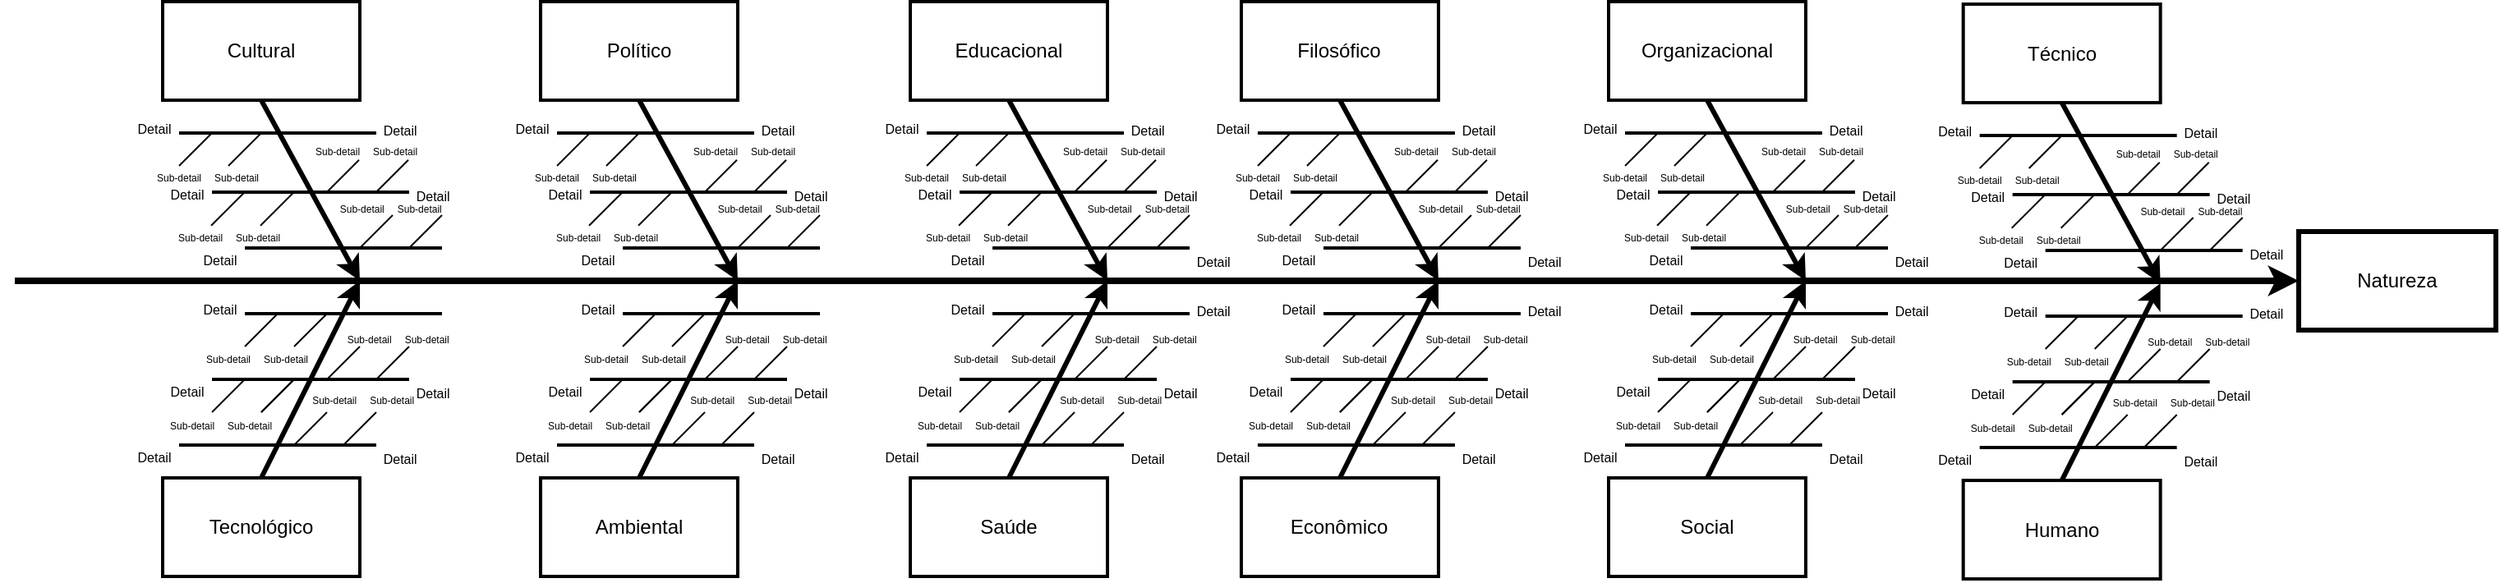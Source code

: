 <mxfile version="24.6.4" type="github">
  <diagram name="Page-1" id="4fc8d65c-f3f6-feb3-4d1c-02f59d9f9886">
    <mxGraphModel dx="1706" dy="529" grid="1" gridSize="10" guides="1" tooltips="1" connect="1" arrows="1" fold="1" page="1" pageScale="1" pageWidth="826" pageHeight="1169" background="none" math="0" shadow="0">
      <root>
        <mxCell id="0" />
        <mxCell id="1" parent="0" />
        <mxCell id="2" value="Filosófico" style="whiteSpace=wrap;strokeWidth=2" parent="1" vertex="1">
          <mxGeometry x="36.458" y="110" width="120" height="60" as="geometry" />
        </mxCell>
        <mxCell id="5" value="Econômico" style="whiteSpace=wrap;strokeWidth=2" parent="1" vertex="1">
          <mxGeometry x="36.458" y="400" width="120" height="60" as="geometry" />
        </mxCell>
        <mxCell id="8" value="Natureza" style="whiteSpace=wrap;strokeWidth=3" parent="1" vertex="1">
          <mxGeometry x="680" y="250" width="120" height="60" as="geometry" />
        </mxCell>
        <mxCell id="9" value="" style="edgeStyle=none;strokeWidth=4" parent="1" target="8" edge="1">
          <mxGeometry width="100" height="100" relative="1" as="geometry">
            <mxPoint x="-710" y="280" as="sourcePoint" />
            <mxPoint x="240" y="230" as="targetPoint" />
          </mxGeometry>
        </mxCell>
        <mxCell id="12" value="" style="edgeStyle=none;exitX=0.5;exitY=1;strokeWidth=3" parent="1" source="2" edge="1">
          <mxGeometry width="100" height="100" relative="1" as="geometry">
            <mxPoint x="96.458" y="190" as="sourcePoint" />
            <mxPoint x="156.458" y="280" as="targetPoint" />
          </mxGeometry>
        </mxCell>
        <mxCell id="15" value="" style="edgeStyle=none;exitX=0.5;exitY=0;strokeWidth=3" parent="1" edge="1">
          <mxGeometry width="100" height="100" relative="1" as="geometry">
            <mxPoint x="96.458" y="400" as="sourcePoint" />
            <mxPoint x="156.458" y="280" as="targetPoint" />
          </mxGeometry>
        </mxCell>
        <mxCell id="16" value="" style="edgeStyle=none;endArrow=none;strokeWidth=2" parent="1" edge="1">
          <mxGeometry width="100" height="100" relative="1" as="geometry">
            <mxPoint x="46.458" y="190" as="sourcePoint" />
            <mxPoint x="106.458" y="190" as="targetPoint" />
          </mxGeometry>
        </mxCell>
        <mxCell id="17" value="" style="edgeStyle=none;endArrow=none;strokeWidth=2" parent="1" edge="1">
          <mxGeometry width="100" height="100" relative="1" as="geometry">
            <mxPoint x="66.458" y="226" as="sourcePoint" />
            <mxPoint x="126.458" y="226" as="targetPoint" />
          </mxGeometry>
        </mxCell>
        <mxCell id="18" value="" style="edgeStyle=none;endArrow=none;strokeWidth=2" parent="1" edge="1">
          <mxGeometry width="100" height="100" relative="1" as="geometry">
            <mxPoint x="86.458" y="260" as="sourcePoint" />
            <mxPoint x="146.458" y="260" as="targetPoint" />
          </mxGeometry>
        </mxCell>
        <mxCell id="19" value="" style="edgeStyle=none;endArrow=none;strokeWidth=2" parent="1" edge="1">
          <mxGeometry width="100" height="100" relative="1" as="geometry">
            <mxPoint x="106.458" y="190" as="sourcePoint" />
            <mxPoint x="166.458" y="190" as="targetPoint" />
          </mxGeometry>
        </mxCell>
        <mxCell id="20" value="" style="edgeStyle=none;endArrow=none;strokeWidth=2" parent="1" edge="1">
          <mxGeometry width="100" height="100" relative="1" as="geometry">
            <mxPoint x="126.458" y="226" as="sourcePoint" />
            <mxPoint x="186.458" y="226" as="targetPoint" />
          </mxGeometry>
        </mxCell>
        <mxCell id="21" value="" style="edgeStyle=none;endArrow=none;strokeWidth=2" parent="1" edge="1">
          <mxGeometry width="100" height="100" relative="1" as="geometry">
            <mxPoint x="146.458" y="260" as="sourcePoint" />
            <mxPoint x="206.458" y="260" as="targetPoint" />
          </mxGeometry>
        </mxCell>
        <mxCell id="25" value="" style="edgeStyle=none;endArrow=none;strokeWidth=2" parent="1" edge="1">
          <mxGeometry width="100" height="100" relative="1" as="geometry">
            <mxPoint x="86.458" y="300" as="sourcePoint" />
            <mxPoint x="146.458" y="300" as="targetPoint" />
          </mxGeometry>
        </mxCell>
        <mxCell id="26" value="" style="edgeStyle=none;endArrow=none;strokeWidth=2" parent="1" edge="1">
          <mxGeometry width="100" height="100" relative="1" as="geometry">
            <mxPoint x="66.458" y="340" as="sourcePoint" />
            <mxPoint x="126.458" y="340" as="targetPoint" />
          </mxGeometry>
        </mxCell>
        <mxCell id="27" value="" style="edgeStyle=none;endArrow=none;strokeWidth=2" parent="1" edge="1">
          <mxGeometry width="100" height="100" relative="1" as="geometry">
            <mxPoint x="46.458" y="380" as="sourcePoint" />
            <mxPoint x="106.458" y="380" as="targetPoint" />
          </mxGeometry>
        </mxCell>
        <mxCell id="35" value="" style="edgeStyle=none;endArrow=none;strokeWidth=2" parent="1" edge="1">
          <mxGeometry width="100" height="100" relative="1" as="geometry">
            <mxPoint x="146.458" y="300" as="sourcePoint" />
            <mxPoint x="206.458" y="300" as="targetPoint" />
          </mxGeometry>
        </mxCell>
        <mxCell id="36" value="" style="edgeStyle=none;endArrow=none;strokeWidth=2" parent="1" edge="1">
          <mxGeometry width="100" height="100" relative="1" as="geometry">
            <mxPoint x="126.458" y="340" as="sourcePoint" />
            <mxPoint x="186.458" y="340" as="targetPoint" />
          </mxGeometry>
        </mxCell>
        <mxCell id="37" value="" style="edgeStyle=none;endArrow=none;strokeWidth=2" parent="1" edge="1">
          <mxGeometry width="100" height="100" relative="1" as="geometry">
            <mxPoint x="106.458" y="380" as="sourcePoint" />
            <mxPoint x="166.458" y="380" as="targetPoint" />
          </mxGeometry>
        </mxCell>
        <mxCell id="38" value="" style="edgeStyle=none;endArrow=none;" parent="1" edge="1">
          <mxGeometry width="100" height="100" relative="1" as="geometry">
            <mxPoint x="76.458" y="210" as="sourcePoint" />
            <mxPoint x="96.458" y="190" as="targetPoint" />
          </mxGeometry>
        </mxCell>
        <mxCell id="39" value="" style="edgeStyle=none;endArrow=none;" parent="1" edge="1">
          <mxGeometry width="100" height="100" relative="1" as="geometry">
            <mxPoint x="46.458" y="210" as="sourcePoint" />
            <mxPoint x="66.458" y="190" as="targetPoint" />
          </mxGeometry>
        </mxCell>
        <mxCell id="40" value="" style="edgeStyle=none;endArrow=none;" parent="1" edge="1">
          <mxGeometry width="100" height="100" relative="1" as="geometry">
            <mxPoint x="156.458" y="260" as="sourcePoint" />
            <mxPoint x="176.458" y="240" as="targetPoint" />
          </mxGeometry>
        </mxCell>
        <mxCell id="41" value="" style="edgeStyle=none;endArrow=none;" parent="1" edge="1">
          <mxGeometry width="100" height="100" relative="1" as="geometry">
            <mxPoint x="186.458" y="260" as="sourcePoint" />
            <mxPoint x="206.458" y="240" as="targetPoint" />
          </mxGeometry>
        </mxCell>
        <mxCell id="42" value="" style="edgeStyle=none;endArrow=none;" parent="1" edge="1">
          <mxGeometry width="100" height="100" relative="1" as="geometry">
            <mxPoint x="135.976" y="226.37" as="sourcePoint" />
            <mxPoint x="155.976" y="206.37" as="targetPoint" />
          </mxGeometry>
        </mxCell>
        <mxCell id="43" value="" style="edgeStyle=none;endArrow=none;" parent="1" edge="1">
          <mxGeometry width="100" height="100" relative="1" as="geometry">
            <mxPoint x="165.976" y="226.37" as="sourcePoint" />
            <mxPoint x="185.976" y="206.37" as="targetPoint" />
          </mxGeometry>
        </mxCell>
        <mxCell id="44" value="" style="edgeStyle=none;endArrow=none;" parent="1" edge="1">
          <mxGeometry width="100" height="100" relative="1" as="geometry">
            <mxPoint x="95.976" y="246.37" as="sourcePoint" />
            <mxPoint x="115.976" y="226.37" as="targetPoint" />
          </mxGeometry>
        </mxCell>
        <mxCell id="45" value="" style="edgeStyle=none;endArrow=none;" parent="1" edge="1">
          <mxGeometry width="100" height="100" relative="1" as="geometry">
            <mxPoint x="65.976" y="246.37" as="sourcePoint" />
            <mxPoint x="85.976" y="226.37" as="targetPoint" />
          </mxGeometry>
        </mxCell>
        <mxCell id="46" value="" style="edgeStyle=none;endArrow=none;" parent="1" edge="1">
          <mxGeometry width="100" height="100" relative="1" as="geometry">
            <mxPoint x="146.458" y="380" as="sourcePoint" />
            <mxPoint x="166.458" y="360" as="targetPoint" />
          </mxGeometry>
        </mxCell>
        <mxCell id="47" value="" style="edgeStyle=none;endArrow=none;" parent="1" edge="1">
          <mxGeometry width="100" height="100" relative="1" as="geometry">
            <mxPoint x="116.458" y="380" as="sourcePoint" />
            <mxPoint x="136.458" y="360" as="targetPoint" />
          </mxGeometry>
        </mxCell>
        <mxCell id="48" value="" style="edgeStyle=none;endArrow=none;" parent="1" edge="1">
          <mxGeometry width="100" height="100" relative="1" as="geometry">
            <mxPoint x="166.458" y="340" as="sourcePoint" />
            <mxPoint x="186.458" y="320" as="targetPoint" />
          </mxGeometry>
        </mxCell>
        <mxCell id="49" value="" style="edgeStyle=none;endArrow=none;" parent="1" edge="1">
          <mxGeometry width="100" height="100" relative="1" as="geometry">
            <mxPoint x="136.458" y="340" as="sourcePoint" />
            <mxPoint x="156.458" y="320" as="targetPoint" />
          </mxGeometry>
        </mxCell>
        <mxCell id="50" value="" style="edgeStyle=none;endArrow=none;" parent="1" edge="1">
          <mxGeometry width="100" height="100" relative="1" as="geometry">
            <mxPoint x="96.458" y="360" as="sourcePoint" />
            <mxPoint x="116.458" y="340" as="targetPoint" />
          </mxGeometry>
        </mxCell>
        <mxCell id="52" value="" style="edgeStyle=none;endArrow=none;" parent="1" edge="1">
          <mxGeometry width="100" height="100" relative="1" as="geometry">
            <mxPoint x="96.458" y="360" as="sourcePoint" />
            <mxPoint x="116.458" y="340" as="targetPoint" />
          </mxGeometry>
        </mxCell>
        <mxCell id="53" value="" style="edgeStyle=none;endArrow=none;" parent="1" edge="1">
          <mxGeometry width="100" height="100" relative="1" as="geometry">
            <mxPoint x="66.458" y="360" as="sourcePoint" />
            <mxPoint x="86.458" y="340" as="targetPoint" />
          </mxGeometry>
        </mxCell>
        <mxCell id="54" value="" style="edgeStyle=none;endArrow=none;" parent="1" edge="1">
          <mxGeometry width="100" height="100" relative="1" as="geometry">
            <mxPoint x="116.458" y="320" as="sourcePoint" />
            <mxPoint x="136.458" y="300" as="targetPoint" />
          </mxGeometry>
        </mxCell>
        <mxCell id="55" value="" style="edgeStyle=none;endArrow=none;" parent="1" edge="1">
          <mxGeometry width="100" height="100" relative="1" as="geometry">
            <mxPoint x="86.458" y="320" as="sourcePoint" />
            <mxPoint x="106.458" y="300" as="targetPoint" />
          </mxGeometry>
        </mxCell>
        <mxCell id="114" value="Detail" style="text;spacingTop=-5;fontSize=8;align=center;verticalAlign=middle;points=[]" parent="1" vertex="1">
          <mxGeometry x="16.458" y="180.0" width="30" height="20.0" as="geometry" />
        </mxCell>
        <mxCell id="116" value="Detail" style="text;spacingTop=-5;fontSize=8;align=center;verticalAlign=middle;points=[]" parent="1" vertex="1">
          <mxGeometry x="36.458" y="220.0" width="30" height="20.0" as="geometry" />
        </mxCell>
        <mxCell id="117" value="Detail" style="text;spacingTop=-5;fontSize=8;align=center;verticalAlign=middle;points=[]" parent="1" vertex="1">
          <mxGeometry x="56.458" y="260.0" width="30" height="20.0" as="geometry" />
        </mxCell>
        <mxCell id="118" value="Detail" style="text;spacingTop=-5;fontSize=8;align=center;verticalAlign=middle;points=[]" parent="1" vertex="1">
          <mxGeometry x="56.458" y="290.0" width="30" height="20.0" as="geometry" />
        </mxCell>
        <mxCell id="119" value="Detail" style="text;spacingTop=-5;fontSize=8;align=center;verticalAlign=middle;points=[]" parent="1" vertex="1">
          <mxGeometry x="36.458" y="340.0" width="30" height="20.0" as="geometry" />
        </mxCell>
        <mxCell id="120" value="Detail" style="text;spacingTop=-5;fontSize=8;align=center;verticalAlign=middle;points=[]" parent="1" vertex="1">
          <mxGeometry x="16.458" y="380.0" width="30" height="20.0" as="geometry" />
        </mxCell>
        <mxCell id="121" value="Sub-detail" style="text;spacingTop=-5;fontSize=6;align=center;verticalAlign=middle;points=[]" parent="1" vertex="1">
          <mxGeometry x="31.458" y="210.0" width="30" height="20.0" as="geometry" />
        </mxCell>
        <mxCell id="122" value="Sub-detail" style="text;spacingTop=-5;fontSize=6;align=center;verticalAlign=middle;points=[]" parent="1" vertex="1">
          <mxGeometry x="66.458" y="210.0" width="30" height="20.0" as="geometry" />
        </mxCell>
        <mxCell id="123" value="Sub-detail" style="text;spacingTop=-5;fontSize=6;align=center;verticalAlign=middle;points=[]" parent="1" vertex="1">
          <mxGeometry x="44.514" y="246.528" width="30" height="20.0" as="geometry" />
        </mxCell>
        <mxCell id="124" value="Sub-detail" style="text;spacingTop=-5;fontSize=6;align=center;verticalAlign=middle;points=[]" parent="1" vertex="1">
          <mxGeometry x="79.514" y="246.528" width="30" height="20.0" as="geometry" />
        </mxCell>
        <mxCell id="125" value="Sub-detail" style="text;spacingTop=-5;fontSize=6;align=center;verticalAlign=middle;points=[]" parent="1" vertex="1">
          <mxGeometry x="61.458" y="320.417" width="30" height="20.0" as="geometry" />
        </mxCell>
        <mxCell id="126" value="Sub-detail" style="text;spacingTop=-5;fontSize=6;align=center;verticalAlign=middle;points=[]" parent="1" vertex="1">
          <mxGeometry x="96.458" y="320.417" width="30" height="20.0" as="geometry" />
        </mxCell>
        <mxCell id="127" value="Sub-detail" style="text;spacingTop=-5;fontSize=6;align=center;verticalAlign=middle;points=[]" parent="1" vertex="1">
          <mxGeometry x="39.514" y="360.972" width="30" height="20.0" as="geometry" />
        </mxCell>
        <mxCell id="128" value="Sub-detail" style="text;spacingTop=-5;fontSize=6;align=center;verticalAlign=middle;points=[]" parent="1" vertex="1">
          <mxGeometry x="74.514" y="360.972" width="30" height="20.0" as="geometry" />
        </mxCell>
        <mxCell id="129" value="Sub-detail" style="text;spacingTop=-5;fontSize=6;align=center;verticalAlign=middle;points=[]" parent="1" vertex="1">
          <mxGeometry x="127.986" y="193.889" width="30" height="20.0" as="geometry" />
        </mxCell>
        <mxCell id="130" value="Sub-detail" style="text;spacingTop=-5;fontSize=6;align=center;verticalAlign=middle;points=[]" parent="1" vertex="1">
          <mxGeometry x="162.986" y="193.889" width="30" height="20.0" as="geometry" />
        </mxCell>
        <mxCell id="131" value="Sub-detail" style="text;spacingTop=-5;fontSize=6;align=center;verticalAlign=middle;points=[]" parent="1" vertex="1">
          <mxGeometry x="142.847" y="228.889" width="30" height="20.0" as="geometry" />
        </mxCell>
        <mxCell id="132" value="Sub-detail" style="text;spacingTop=-5;fontSize=6;align=center;verticalAlign=middle;points=[]" parent="1" vertex="1">
          <mxGeometry x="177.847" y="228.889" width="30" height="20.0" as="geometry" />
        </mxCell>
        <mxCell id="133" value="Sub-detail" style="text;spacingTop=-5;fontSize=6;align=center;verticalAlign=middle;points=[]" parent="1" vertex="1">
          <mxGeometry x="147.292" y="308.333" width="30" height="20.0" as="geometry" />
        </mxCell>
        <mxCell id="134" value="Sub-detail" style="text;spacingTop=-5;fontSize=6;align=center;verticalAlign=middle;points=[]" parent="1" vertex="1">
          <mxGeometry x="182.292" y="308.333" width="30" height="20.0" as="geometry" />
        </mxCell>
        <mxCell id="135" value="Sub-detail" style="text;spacingTop=-5;fontSize=6;align=center;verticalAlign=middle;points=[]" parent="1" vertex="1">
          <mxGeometry x="126.042" y="345.417" width="30" height="20.0" as="geometry" />
        </mxCell>
        <mxCell id="136" value="Sub-detail" style="text;spacingTop=-5;fontSize=6;align=center;verticalAlign=middle;points=[]" parent="1" vertex="1">
          <mxGeometry x="161.042" y="345.417" width="30" height="20.0" as="geometry" />
        </mxCell>
        <mxCell id="137" value="Detail" style="text;spacingTop=-5;fontSize=8;align=center;verticalAlign=middle;points=[]" parent="1" vertex="1">
          <mxGeometry x="166.042" y="180.972" width="30" height="20.0" as="geometry" />
        </mxCell>
        <mxCell id="138" value="Detail" style="text;spacingTop=-5;fontSize=8;align=center;verticalAlign=middle;points=[]" parent="1" vertex="1">
          <mxGeometry x="186.042" y="220.972" width="30" height="20.0" as="geometry" />
        </mxCell>
        <mxCell id="139" value="Detail" style="text;spacingTop=-5;fontSize=8;align=center;verticalAlign=middle;points=[]" parent="1" vertex="1">
          <mxGeometry x="206.042" y="260.972" width="30" height="20.0" as="geometry" />
        </mxCell>
        <mxCell id="140" value="Detail" style="text;spacingTop=-5;fontSize=8;align=center;verticalAlign=middle;points=[]" parent="1" vertex="1">
          <mxGeometry x="206.042" y="290.972" width="30" height="20.0" as="geometry" />
        </mxCell>
        <mxCell id="141" value="Detail" style="text;spacingTop=-5;fontSize=8;align=center;verticalAlign=middle;points=[]" parent="1" vertex="1">
          <mxGeometry x="186.042" y="340.972" width="30" height="20.0" as="geometry" />
        </mxCell>
        <mxCell id="142" value="Detail" style="text;spacingTop=-5;fontSize=8;align=center;verticalAlign=middle;points=[]" parent="1" vertex="1">
          <mxGeometry x="166.042" y="380.972" width="30" height="20.0" as="geometry" />
        </mxCell>
        <mxCell id="143" value="Organizacional" style="whiteSpace=wrap;strokeWidth=2" parent="1" vertex="1">
          <mxGeometry x="260" y="110.0" width="120" height="60" as="geometry" />
        </mxCell>
        <mxCell id="144" value="Social" style="whiteSpace=wrap;strokeWidth=2" parent="1" vertex="1">
          <mxGeometry x="260" y="400.0" width="120" height="60" as="geometry" />
        </mxCell>
        <mxCell id="145" value="" style="edgeStyle=none;exitX=0.5;exitY=1;strokeWidth=3" parent="1" source="143" edge="1">
          <mxGeometry width="100" height="100" relative="1" as="geometry">
            <mxPoint x="320" y="190.0" as="sourcePoint" />
            <mxPoint x="380" y="280.0" as="targetPoint" />
          </mxGeometry>
        </mxCell>
        <mxCell id="146" value="" style="edgeStyle=none;exitX=0.5;exitY=0;strokeWidth=3" parent="1" edge="1">
          <mxGeometry width="100" height="100" relative="1" as="geometry">
            <mxPoint x="320.0" y="400.0" as="sourcePoint" />
            <mxPoint x="380" y="280.0" as="targetPoint" />
          </mxGeometry>
        </mxCell>
        <mxCell id="147" value="" style="edgeStyle=none;endArrow=none;strokeWidth=2" parent="1" edge="1">
          <mxGeometry width="100" height="100" relative="1" as="geometry">
            <mxPoint x="270.0" y="190.0" as="sourcePoint" />
            <mxPoint x="330" y="190.0" as="targetPoint" />
          </mxGeometry>
        </mxCell>
        <mxCell id="148" value="" style="edgeStyle=none;endArrow=none;strokeWidth=2" parent="1" edge="1">
          <mxGeometry width="100" height="100" relative="1" as="geometry">
            <mxPoint x="290" y="226.0" as="sourcePoint" />
            <mxPoint x="350.0" y="226.0" as="targetPoint" />
          </mxGeometry>
        </mxCell>
        <mxCell id="149" value="" style="edgeStyle=none;endArrow=none;strokeWidth=2" parent="1" edge="1">
          <mxGeometry width="100" height="100" relative="1" as="geometry">
            <mxPoint x="310" y="260.0" as="sourcePoint" />
            <mxPoint x="370.0" y="260.0" as="targetPoint" />
          </mxGeometry>
        </mxCell>
        <mxCell id="150" value="" style="edgeStyle=none;endArrow=none;strokeWidth=2" parent="1" edge="1">
          <mxGeometry width="100" height="100" relative="1" as="geometry">
            <mxPoint x="330" y="190.0" as="sourcePoint" />
            <mxPoint x="390" y="190.0" as="targetPoint" />
          </mxGeometry>
        </mxCell>
        <mxCell id="151" value="" style="edgeStyle=none;endArrow=none;strokeWidth=2" parent="1" edge="1">
          <mxGeometry width="100" height="100" relative="1" as="geometry">
            <mxPoint x="350.0" y="226.0" as="sourcePoint" />
            <mxPoint x="410" y="226.0" as="targetPoint" />
          </mxGeometry>
        </mxCell>
        <mxCell id="152" value="" style="edgeStyle=none;endArrow=none;strokeWidth=2" parent="1" edge="1">
          <mxGeometry width="100" height="100" relative="1" as="geometry">
            <mxPoint x="370.0" y="260.0" as="sourcePoint" />
            <mxPoint x="430" y="260.0" as="targetPoint" />
          </mxGeometry>
        </mxCell>
        <mxCell id="153" value="" style="edgeStyle=none;endArrow=none;strokeWidth=2" parent="1" edge="1">
          <mxGeometry width="100" height="100" relative="1" as="geometry">
            <mxPoint x="310" y="300.0" as="sourcePoint" />
            <mxPoint x="370.0" y="300.0" as="targetPoint" />
          </mxGeometry>
        </mxCell>
        <mxCell id="154" value="" style="edgeStyle=none;endArrow=none;strokeWidth=2" parent="1" edge="1">
          <mxGeometry width="100" height="100" relative="1" as="geometry">
            <mxPoint x="290" y="340.0" as="sourcePoint" />
            <mxPoint x="350.0" y="340.0" as="targetPoint" />
          </mxGeometry>
        </mxCell>
        <mxCell id="155" value="" style="edgeStyle=none;endArrow=none;strokeWidth=2" parent="1" edge="1">
          <mxGeometry width="100" height="100" relative="1" as="geometry">
            <mxPoint x="270.0" y="380.0" as="sourcePoint" />
            <mxPoint x="330" y="380.0" as="targetPoint" />
          </mxGeometry>
        </mxCell>
        <mxCell id="156" value="" style="edgeStyle=none;endArrow=none;strokeWidth=2" parent="1" edge="1">
          <mxGeometry width="100" height="100" relative="1" as="geometry">
            <mxPoint x="370.0" y="300.0" as="sourcePoint" />
            <mxPoint x="430" y="300.0" as="targetPoint" />
          </mxGeometry>
        </mxCell>
        <mxCell id="157" value="" style="edgeStyle=none;endArrow=none;strokeWidth=2" parent="1" edge="1">
          <mxGeometry width="100" height="100" relative="1" as="geometry">
            <mxPoint x="350.0" y="340.0" as="sourcePoint" />
            <mxPoint x="410" y="340.0" as="targetPoint" />
          </mxGeometry>
        </mxCell>
        <mxCell id="158" value="" style="edgeStyle=none;endArrow=none;strokeWidth=2" parent="1" edge="1">
          <mxGeometry width="100" height="100" relative="1" as="geometry">
            <mxPoint x="330" y="380.0" as="sourcePoint" />
            <mxPoint x="390" y="380.0" as="targetPoint" />
          </mxGeometry>
        </mxCell>
        <mxCell id="159" value="" style="edgeStyle=none;endArrow=none;" parent="1" edge="1">
          <mxGeometry width="100" height="100" relative="1" as="geometry">
            <mxPoint x="300.0" y="210.0" as="sourcePoint" />
            <mxPoint x="320.0" y="190.0" as="targetPoint" />
          </mxGeometry>
        </mxCell>
        <mxCell id="160" value="" style="edgeStyle=none;endArrow=none;" parent="1" edge="1">
          <mxGeometry width="100" height="100" relative="1" as="geometry">
            <mxPoint x="270.0" y="210.0" as="sourcePoint" />
            <mxPoint x="290" y="190.0" as="targetPoint" />
          </mxGeometry>
        </mxCell>
        <mxCell id="161" value="" style="edgeStyle=none;endArrow=none;" parent="1" edge="1">
          <mxGeometry width="100" height="100" relative="1" as="geometry">
            <mxPoint x="380" y="260.0" as="sourcePoint" />
            <mxPoint x="400.0" y="240.0" as="targetPoint" />
          </mxGeometry>
        </mxCell>
        <mxCell id="162" value="" style="edgeStyle=none;endArrow=none;" parent="1" edge="1">
          <mxGeometry width="100" height="100" relative="1" as="geometry">
            <mxPoint x="410" y="260.0" as="sourcePoint" />
            <mxPoint x="430" y="240.0" as="targetPoint" />
          </mxGeometry>
        </mxCell>
        <mxCell id="163" value="" style="edgeStyle=none;endArrow=none;" parent="1" edge="1">
          <mxGeometry width="100" height="100" relative="1" as="geometry">
            <mxPoint x="359.518" y="226.37" as="sourcePoint" />
            <mxPoint x="379.518" y="206.37" as="targetPoint" />
          </mxGeometry>
        </mxCell>
        <mxCell id="164" value="" style="edgeStyle=none;endArrow=none;" parent="1" edge="1">
          <mxGeometry width="100" height="100" relative="1" as="geometry">
            <mxPoint x="389.518" y="226.37" as="sourcePoint" />
            <mxPoint x="409.518" y="206.37" as="targetPoint" />
          </mxGeometry>
        </mxCell>
        <mxCell id="165" value="" style="edgeStyle=none;endArrow=none;" parent="1" edge="1">
          <mxGeometry width="100" height="100" relative="1" as="geometry">
            <mxPoint x="319.518" y="246.37" as="sourcePoint" />
            <mxPoint x="339.518" y="226.37" as="targetPoint" />
          </mxGeometry>
        </mxCell>
        <mxCell id="166" value="" style="edgeStyle=none;endArrow=none;" parent="1" edge="1">
          <mxGeometry width="100" height="100" relative="1" as="geometry">
            <mxPoint x="289.518" y="246.37" as="sourcePoint" />
            <mxPoint x="309.518" y="226.37" as="targetPoint" />
          </mxGeometry>
        </mxCell>
        <mxCell id="167" value="" style="edgeStyle=none;endArrow=none;" parent="1" edge="1">
          <mxGeometry width="100" height="100" relative="1" as="geometry">
            <mxPoint x="370.0" y="380.0" as="sourcePoint" />
            <mxPoint x="390" y="360.0" as="targetPoint" />
          </mxGeometry>
        </mxCell>
        <mxCell id="168" value="" style="edgeStyle=none;endArrow=none;" parent="1" edge="1">
          <mxGeometry width="100" height="100" relative="1" as="geometry">
            <mxPoint x="340" y="380.0" as="sourcePoint" />
            <mxPoint x="360" y="360.0" as="targetPoint" />
          </mxGeometry>
        </mxCell>
        <mxCell id="169" value="" style="edgeStyle=none;endArrow=none;" parent="1" edge="1">
          <mxGeometry width="100" height="100" relative="1" as="geometry">
            <mxPoint x="390" y="340.0" as="sourcePoint" />
            <mxPoint x="410" y="320.0" as="targetPoint" />
          </mxGeometry>
        </mxCell>
        <mxCell id="170" value="" style="edgeStyle=none;endArrow=none;" parent="1" edge="1">
          <mxGeometry width="100" height="100" relative="1" as="geometry">
            <mxPoint x="360" y="340.0" as="sourcePoint" />
            <mxPoint x="380" y="320.0" as="targetPoint" />
          </mxGeometry>
        </mxCell>
        <mxCell id="171" value="" style="edgeStyle=none;endArrow=none;" parent="1" edge="1">
          <mxGeometry width="100" height="100" relative="1" as="geometry">
            <mxPoint x="320.0" y="360.0" as="sourcePoint" />
            <mxPoint x="340" y="340.0" as="targetPoint" />
          </mxGeometry>
        </mxCell>
        <mxCell id="172" value="" style="edgeStyle=none;endArrow=none;" parent="1" edge="1">
          <mxGeometry width="100" height="100" relative="1" as="geometry">
            <mxPoint x="320.0" y="360.0" as="sourcePoint" />
            <mxPoint x="340" y="340.0" as="targetPoint" />
          </mxGeometry>
        </mxCell>
        <mxCell id="173" value="" style="edgeStyle=none;endArrow=none;" parent="1" edge="1">
          <mxGeometry width="100" height="100" relative="1" as="geometry">
            <mxPoint x="290" y="360.0" as="sourcePoint" />
            <mxPoint x="310" y="340.0" as="targetPoint" />
          </mxGeometry>
        </mxCell>
        <mxCell id="174" value="" style="edgeStyle=none;endArrow=none;" parent="1" edge="1">
          <mxGeometry width="100" height="100" relative="1" as="geometry">
            <mxPoint x="340" y="320.0" as="sourcePoint" />
            <mxPoint x="360" y="300.0" as="targetPoint" />
          </mxGeometry>
        </mxCell>
        <mxCell id="175" value="" style="edgeStyle=none;endArrow=none;" parent="1" edge="1">
          <mxGeometry width="100" height="100" relative="1" as="geometry">
            <mxPoint x="310" y="320.0" as="sourcePoint" />
            <mxPoint x="330" y="300.0" as="targetPoint" />
          </mxGeometry>
        </mxCell>
        <mxCell id="176" value="Detail" style="text;spacingTop=-5;fontSize=8;align=center;verticalAlign=middle;points=[]" parent="1" vertex="1">
          <mxGeometry x="240.0" y="180.0" width="30" height="20.0" as="geometry" />
        </mxCell>
        <mxCell id="177" value="Detail" style="text;spacingTop=-5;fontSize=8;align=center;verticalAlign=middle;points=[]" parent="1" vertex="1">
          <mxGeometry x="260" y="220.0" width="30" height="20.0" as="geometry" />
        </mxCell>
        <mxCell id="178" value="Detail" style="text;spacingTop=-5;fontSize=8;align=center;verticalAlign=middle;points=[]" parent="1" vertex="1">
          <mxGeometry x="280" y="260.0" width="30" height="20.0" as="geometry" />
        </mxCell>
        <mxCell id="179" value="Detail" style="text;spacingTop=-5;fontSize=8;align=center;verticalAlign=middle;points=[]" parent="1" vertex="1">
          <mxGeometry x="280" y="290.0" width="30" height="20.0" as="geometry" />
        </mxCell>
        <mxCell id="180" value="Detail" style="text;spacingTop=-5;fontSize=8;align=center;verticalAlign=middle;points=[]" parent="1" vertex="1">
          <mxGeometry x="260.0" y="340.0" width="30" height="20.0" as="geometry" />
        </mxCell>
        <mxCell id="181" value="Detail" style="text;spacingTop=-5;fontSize=8;align=center;verticalAlign=middle;points=[]" parent="1" vertex="1">
          <mxGeometry x="240.0" y="380.0" width="30" height="20.0" as="geometry" />
        </mxCell>
        <mxCell id="182" value="Sub-detail" style="text;spacingTop=-5;fontSize=6;align=center;verticalAlign=middle;points=[]" parent="1" vertex="1">
          <mxGeometry x="255.0" y="210.0" width="30" height="20.0" as="geometry" />
        </mxCell>
        <mxCell id="183" value="Sub-detail" style="text;spacingTop=-5;fontSize=6;align=center;verticalAlign=middle;points=[]" parent="1" vertex="1">
          <mxGeometry x="290.0" y="210.0" width="30" height="20.0" as="geometry" />
        </mxCell>
        <mxCell id="184" value="Sub-detail" style="text;spacingTop=-5;fontSize=6;align=center;verticalAlign=middle;points=[]" parent="1" vertex="1">
          <mxGeometry x="268.056" y="246.528" width="30" height="20.0" as="geometry" />
        </mxCell>
        <mxCell id="185" value="Sub-detail" style="text;spacingTop=-5;fontSize=6;align=center;verticalAlign=middle;points=[]" parent="1" vertex="1">
          <mxGeometry x="303.056" y="246.528" width="30" height="20.0" as="geometry" />
        </mxCell>
        <mxCell id="186" value="Sub-detail" style="text;spacingTop=-5;fontSize=6;align=center;verticalAlign=middle;points=[]" parent="1" vertex="1">
          <mxGeometry x="285" y="320.417" width="30" height="20.0" as="geometry" />
        </mxCell>
        <mxCell id="187" value="Sub-detail" style="text;spacingTop=-5;fontSize=6;align=center;verticalAlign=middle;points=[]" parent="1" vertex="1">
          <mxGeometry x="320.0" y="320.417" width="30" height="20.0" as="geometry" />
        </mxCell>
        <mxCell id="188" value="Sub-detail" style="text;spacingTop=-5;fontSize=6;align=center;verticalAlign=middle;points=[]" parent="1" vertex="1">
          <mxGeometry x="263.056" y="360.972" width="30" height="20.0" as="geometry" />
        </mxCell>
        <mxCell id="189" value="Sub-detail" style="text;spacingTop=-5;fontSize=6;align=center;verticalAlign=middle;points=[]" parent="1" vertex="1">
          <mxGeometry x="298.056" y="360.972" width="30" height="20.0" as="geometry" />
        </mxCell>
        <mxCell id="190" value="Sub-detail" style="text;spacingTop=-5;fontSize=6;align=center;verticalAlign=middle;points=[]" parent="1" vertex="1">
          <mxGeometry x="351.528" y="193.889" width="30" height="20.0" as="geometry" />
        </mxCell>
        <mxCell id="191" value="Sub-detail" style="text;spacingTop=-5;fontSize=6;align=center;verticalAlign=middle;points=[]" parent="1" vertex="1">
          <mxGeometry x="386.528" y="193.889" width="30" height="20.0" as="geometry" />
        </mxCell>
        <mxCell id="192" value="Sub-detail" style="text;spacingTop=-5;fontSize=6;align=center;verticalAlign=middle;points=[]" parent="1" vertex="1">
          <mxGeometry x="366.389" y="228.889" width="30" height="20.0" as="geometry" />
        </mxCell>
        <mxCell id="193" value="Sub-detail" style="text;spacingTop=-5;fontSize=6;align=center;verticalAlign=middle;points=[]" parent="1" vertex="1">
          <mxGeometry x="401.389" y="228.889" width="30" height="20.0" as="geometry" />
        </mxCell>
        <mxCell id="194" value="Sub-detail" style="text;spacingTop=-5;fontSize=6;align=center;verticalAlign=middle;points=[]" parent="1" vertex="1">
          <mxGeometry x="370.833" y="308.333" width="30" height="20.0" as="geometry" />
        </mxCell>
        <mxCell id="195" value="Sub-detail" style="text;spacingTop=-5;fontSize=6;align=center;verticalAlign=middle;points=[]" parent="1" vertex="1">
          <mxGeometry x="405.833" y="308.333" width="30" height="20.0" as="geometry" />
        </mxCell>
        <mxCell id="196" value="Sub-detail" style="text;spacingTop=-5;fontSize=6;align=center;verticalAlign=middle;points=[]" parent="1" vertex="1">
          <mxGeometry x="349.583" y="345.417" width="30" height="20.0" as="geometry" />
        </mxCell>
        <mxCell id="197" value="Sub-detail" style="text;spacingTop=-5;fontSize=6;align=center;verticalAlign=middle;points=[]" parent="1" vertex="1">
          <mxGeometry x="384.583" y="345.417" width="30" height="20.0" as="geometry" />
        </mxCell>
        <mxCell id="198" value="Detail" style="text;spacingTop=-5;fontSize=8;align=center;verticalAlign=middle;points=[]" parent="1" vertex="1">
          <mxGeometry x="389.583" y="180.972" width="30" height="20.0" as="geometry" />
        </mxCell>
        <mxCell id="199" value="Detail" style="text;spacingTop=-5;fontSize=8;align=center;verticalAlign=middle;points=[]" parent="1" vertex="1">
          <mxGeometry x="409.583" y="220.972" width="30" height="20.0" as="geometry" />
        </mxCell>
        <mxCell id="200" value="Detail" style="text;spacingTop=-5;fontSize=8;align=center;verticalAlign=middle;points=[]" parent="1" vertex="1">
          <mxGeometry x="429.583" y="260.972" width="30" height="20.0" as="geometry" />
        </mxCell>
        <mxCell id="201" value="Detail" style="text;spacingTop=-5;fontSize=8;align=center;verticalAlign=middle;points=[]" parent="1" vertex="1">
          <mxGeometry x="429.583" y="290.972" width="30" height="20.0" as="geometry" />
        </mxCell>
        <mxCell id="202" value="Detail" style="text;spacingTop=-5;fontSize=8;align=center;verticalAlign=middle;points=[]" parent="1" vertex="1">
          <mxGeometry x="409.583" y="340.972" width="30" height="20.0" as="geometry" />
        </mxCell>
        <mxCell id="203" value="Detail" style="text;spacingTop=-5;fontSize=8;align=center;verticalAlign=middle;points=[]" parent="1" vertex="1">
          <mxGeometry x="389.583" y="380.972" width="30" height="20.0" as="geometry" />
        </mxCell>
        <mxCell id="204" value="Técnico" style="whiteSpace=wrap;strokeWidth=2" parent="1" vertex="1">
          <mxGeometry x="475.833" y="111.528" width="120" height="60" as="geometry" />
        </mxCell>
        <mxCell id="205" value="Humano" style="whiteSpace=wrap;strokeWidth=2" parent="1" vertex="1">
          <mxGeometry x="475.833" y="401.528" width="120" height="60" as="geometry" />
        </mxCell>
        <mxCell id="206" value="" style="edgeStyle=none;exitX=0.5;exitY=1;strokeWidth=3" parent="1" source="204" edge="1">
          <mxGeometry width="100" height="100" relative="1" as="geometry">
            <mxPoint x="535.833" y="191.528" as="sourcePoint" />
            <mxPoint x="595.833" y="281.528" as="targetPoint" />
          </mxGeometry>
        </mxCell>
        <mxCell id="207" value="" style="edgeStyle=none;exitX=0.5;exitY=0;strokeWidth=3" parent="1" edge="1">
          <mxGeometry width="100" height="100" relative="1" as="geometry">
            <mxPoint x="535.833" y="401.528" as="sourcePoint" />
            <mxPoint x="595.833" y="281.528" as="targetPoint" />
          </mxGeometry>
        </mxCell>
        <mxCell id="208" value="" style="edgeStyle=none;endArrow=none;strokeWidth=2" parent="1" edge="1">
          <mxGeometry width="100" height="100" relative="1" as="geometry">
            <mxPoint x="485.833" y="191.528" as="sourcePoint" />
            <mxPoint x="545.833" y="191.528" as="targetPoint" />
          </mxGeometry>
        </mxCell>
        <mxCell id="209" value="" style="edgeStyle=none;endArrow=none;strokeWidth=2" parent="1" edge="1">
          <mxGeometry width="100" height="100" relative="1" as="geometry">
            <mxPoint x="505.833" y="227.528" as="sourcePoint" />
            <mxPoint x="565.833" y="227.528" as="targetPoint" />
          </mxGeometry>
        </mxCell>
        <mxCell id="210" value="" style="edgeStyle=none;endArrow=none;strokeWidth=2" parent="1" edge="1">
          <mxGeometry width="100" height="100" relative="1" as="geometry">
            <mxPoint x="525.833" y="261.528" as="sourcePoint" />
            <mxPoint x="585.833" y="261.528" as="targetPoint" />
          </mxGeometry>
        </mxCell>
        <mxCell id="211" value="" style="edgeStyle=none;endArrow=none;strokeWidth=2" parent="1" edge="1">
          <mxGeometry width="100" height="100" relative="1" as="geometry">
            <mxPoint x="545.833" y="191.528" as="sourcePoint" />
            <mxPoint x="605.833" y="191.528" as="targetPoint" />
          </mxGeometry>
        </mxCell>
        <mxCell id="212" value="" style="edgeStyle=none;endArrow=none;strokeWidth=2" parent="1" edge="1">
          <mxGeometry width="100" height="100" relative="1" as="geometry">
            <mxPoint x="565.833" y="227.528" as="sourcePoint" />
            <mxPoint x="625.833" y="227.528" as="targetPoint" />
          </mxGeometry>
        </mxCell>
        <mxCell id="213" value="" style="edgeStyle=none;endArrow=none;strokeWidth=2" parent="1" edge="1">
          <mxGeometry width="100" height="100" relative="1" as="geometry">
            <mxPoint x="585.833" y="261.528" as="sourcePoint" />
            <mxPoint x="645.833" y="261.528" as="targetPoint" />
          </mxGeometry>
        </mxCell>
        <mxCell id="214" value="" style="edgeStyle=none;endArrow=none;strokeWidth=2" parent="1" edge="1">
          <mxGeometry width="100" height="100" relative="1" as="geometry">
            <mxPoint x="525.833" y="301.528" as="sourcePoint" />
            <mxPoint x="585.833" y="301.528" as="targetPoint" />
          </mxGeometry>
        </mxCell>
        <mxCell id="215" value="" style="edgeStyle=none;endArrow=none;strokeWidth=2" parent="1" edge="1">
          <mxGeometry width="100" height="100" relative="1" as="geometry">
            <mxPoint x="505.833" y="341.528" as="sourcePoint" />
            <mxPoint x="565.833" y="341.528" as="targetPoint" />
          </mxGeometry>
        </mxCell>
        <mxCell id="216" value="" style="edgeStyle=none;endArrow=none;strokeWidth=2" parent="1" edge="1">
          <mxGeometry width="100" height="100" relative="1" as="geometry">
            <mxPoint x="485.833" y="381.528" as="sourcePoint" />
            <mxPoint x="545.833" y="381.528" as="targetPoint" />
          </mxGeometry>
        </mxCell>
        <mxCell id="217" value="" style="edgeStyle=none;endArrow=none;strokeWidth=2" parent="1" edge="1">
          <mxGeometry width="100" height="100" relative="1" as="geometry">
            <mxPoint x="585.833" y="301.528" as="sourcePoint" />
            <mxPoint x="645.833" y="301.528" as="targetPoint" />
          </mxGeometry>
        </mxCell>
        <mxCell id="218" value="" style="edgeStyle=none;endArrow=none;strokeWidth=2" parent="1" edge="1">
          <mxGeometry width="100" height="100" relative="1" as="geometry">
            <mxPoint x="565.833" y="341.528" as="sourcePoint" />
            <mxPoint x="625.833" y="341.528" as="targetPoint" />
          </mxGeometry>
        </mxCell>
        <mxCell id="219" value="" style="edgeStyle=none;endArrow=none;strokeWidth=2" parent="1" edge="1">
          <mxGeometry width="100" height="100" relative="1" as="geometry">
            <mxPoint x="545.833" y="381.528" as="sourcePoint" />
            <mxPoint x="605.833" y="381.528" as="targetPoint" />
          </mxGeometry>
        </mxCell>
        <mxCell id="220" value="" style="edgeStyle=none;endArrow=none;" parent="1" edge="1">
          <mxGeometry width="100" height="100" relative="1" as="geometry">
            <mxPoint x="515.833" y="211.528" as="sourcePoint" />
            <mxPoint x="535.833" y="191.528" as="targetPoint" />
          </mxGeometry>
        </mxCell>
        <mxCell id="221" value="" style="edgeStyle=none;endArrow=none;" parent="1" edge="1">
          <mxGeometry width="100" height="100" relative="1" as="geometry">
            <mxPoint x="485.833" y="211.528" as="sourcePoint" />
            <mxPoint x="505.833" y="191.528" as="targetPoint" />
          </mxGeometry>
        </mxCell>
        <mxCell id="222" value="" style="edgeStyle=none;endArrow=none;" parent="1" edge="1">
          <mxGeometry width="100" height="100" relative="1" as="geometry">
            <mxPoint x="595.833" y="261.528" as="sourcePoint" />
            <mxPoint x="615.833" y="241.528" as="targetPoint" />
          </mxGeometry>
        </mxCell>
        <mxCell id="223" value="" style="edgeStyle=none;endArrow=none;" parent="1" edge="1">
          <mxGeometry width="100" height="100" relative="1" as="geometry">
            <mxPoint x="625.833" y="261.528" as="sourcePoint" />
            <mxPoint x="645.833" y="241.528" as="targetPoint" />
          </mxGeometry>
        </mxCell>
        <mxCell id="224" value="" style="edgeStyle=none;endArrow=none;" parent="1" edge="1">
          <mxGeometry width="100" height="100" relative="1" as="geometry">
            <mxPoint x="575.351" y="227.897" as="sourcePoint" />
            <mxPoint x="595.351" y="207.897" as="targetPoint" />
          </mxGeometry>
        </mxCell>
        <mxCell id="225" value="" style="edgeStyle=none;endArrow=none;" parent="1" edge="1">
          <mxGeometry width="100" height="100" relative="1" as="geometry">
            <mxPoint x="605.351" y="227.897" as="sourcePoint" />
            <mxPoint x="625.351" y="207.897" as="targetPoint" />
          </mxGeometry>
        </mxCell>
        <mxCell id="226" value="" style="edgeStyle=none;endArrow=none;" parent="1" edge="1">
          <mxGeometry width="100" height="100" relative="1" as="geometry">
            <mxPoint x="535.351" y="247.897" as="sourcePoint" />
            <mxPoint x="555.351" y="227.897" as="targetPoint" />
          </mxGeometry>
        </mxCell>
        <mxCell id="227" value="" style="edgeStyle=none;endArrow=none;" parent="1" edge="1">
          <mxGeometry width="100" height="100" relative="1" as="geometry">
            <mxPoint x="505.351" y="247.897" as="sourcePoint" />
            <mxPoint x="525.351" y="227.897" as="targetPoint" />
          </mxGeometry>
        </mxCell>
        <mxCell id="228" value="" style="edgeStyle=none;endArrow=none;" parent="1" edge="1">
          <mxGeometry width="100" height="100" relative="1" as="geometry">
            <mxPoint x="585.833" y="381.528" as="sourcePoint" />
            <mxPoint x="605.833" y="361.528" as="targetPoint" />
          </mxGeometry>
        </mxCell>
        <mxCell id="229" value="" style="edgeStyle=none;endArrow=none;" parent="1" edge="1">
          <mxGeometry width="100" height="100" relative="1" as="geometry">
            <mxPoint x="555.833" y="381.528" as="sourcePoint" />
            <mxPoint x="575.833" y="361.528" as="targetPoint" />
          </mxGeometry>
        </mxCell>
        <mxCell id="230" value="" style="edgeStyle=none;endArrow=none;" parent="1" edge="1">
          <mxGeometry width="100" height="100" relative="1" as="geometry">
            <mxPoint x="605.833" y="341.528" as="sourcePoint" />
            <mxPoint x="625.833" y="321.528" as="targetPoint" />
          </mxGeometry>
        </mxCell>
        <mxCell id="231" value="" style="edgeStyle=none;endArrow=none;" parent="1" edge="1">
          <mxGeometry width="100" height="100" relative="1" as="geometry">
            <mxPoint x="575.833" y="341.528" as="sourcePoint" />
            <mxPoint x="595.833" y="321.528" as="targetPoint" />
          </mxGeometry>
        </mxCell>
        <mxCell id="232" value="" style="edgeStyle=none;endArrow=none;" parent="1" edge="1">
          <mxGeometry width="100" height="100" relative="1" as="geometry">
            <mxPoint x="535.833" y="361.528" as="sourcePoint" />
            <mxPoint x="555.833" y="341.528" as="targetPoint" />
          </mxGeometry>
        </mxCell>
        <mxCell id="233" value="" style="edgeStyle=none;endArrow=none;" parent="1" edge="1">
          <mxGeometry width="100" height="100" relative="1" as="geometry">
            <mxPoint x="535.833" y="361.528" as="sourcePoint" />
            <mxPoint x="555.833" y="341.528" as="targetPoint" />
          </mxGeometry>
        </mxCell>
        <mxCell id="234" value="" style="edgeStyle=none;endArrow=none;" parent="1" edge="1">
          <mxGeometry width="100" height="100" relative="1" as="geometry">
            <mxPoint x="505.833" y="361.528" as="sourcePoint" />
            <mxPoint x="525.833" y="341.528" as="targetPoint" />
          </mxGeometry>
        </mxCell>
        <mxCell id="235" value="" style="edgeStyle=none;endArrow=none;" parent="1" edge="1">
          <mxGeometry width="100" height="100" relative="1" as="geometry">
            <mxPoint x="555.833" y="321.528" as="sourcePoint" />
            <mxPoint x="575.833" y="301.528" as="targetPoint" />
          </mxGeometry>
        </mxCell>
        <mxCell id="236" value="" style="edgeStyle=none;endArrow=none;" parent="1" edge="1">
          <mxGeometry width="100" height="100" relative="1" as="geometry">
            <mxPoint x="525.833" y="321.528" as="sourcePoint" />
            <mxPoint x="545.833" y="301.528" as="targetPoint" />
          </mxGeometry>
        </mxCell>
        <mxCell id="237" value="Detail" style="text;spacingTop=-5;fontSize=8;align=center;verticalAlign=middle;points=[]" parent="1" vertex="1">
          <mxGeometry x="455.833" y="181.528" width="30" height="20.0" as="geometry" />
        </mxCell>
        <mxCell id="238" value="Detail" style="text;spacingTop=-5;fontSize=8;align=center;verticalAlign=middle;points=[]" parent="1" vertex="1">
          <mxGeometry x="475.833" y="221.528" width="30" height="20.0" as="geometry" />
        </mxCell>
        <mxCell id="239" value="Detail" style="text;spacingTop=-5;fontSize=8;align=center;verticalAlign=middle;points=[]" parent="1" vertex="1">
          <mxGeometry x="495.833" y="261.528" width="30" height="20.0" as="geometry" />
        </mxCell>
        <mxCell id="240" value="Detail" style="text;spacingTop=-5;fontSize=8;align=center;verticalAlign=middle;points=[]" parent="1" vertex="1">
          <mxGeometry x="495.833" y="291.528" width="30" height="20.0" as="geometry" />
        </mxCell>
        <mxCell id="241" value="Detail" style="text;spacingTop=-5;fontSize=8;align=center;verticalAlign=middle;points=[]" parent="1" vertex="1">
          <mxGeometry x="475.833" y="341.528" width="30" height="20.0" as="geometry" />
        </mxCell>
        <mxCell id="242" value="Detail" style="text;spacingTop=-5;fontSize=8;align=center;verticalAlign=middle;points=[]" parent="1" vertex="1">
          <mxGeometry x="455.833" y="381.528" width="30" height="20.0" as="geometry" />
        </mxCell>
        <mxCell id="243" value="Sub-detail" style="text;spacingTop=-5;fontSize=6;align=center;verticalAlign=middle;points=[]" parent="1" vertex="1">
          <mxGeometry x="470.833" y="211.528" width="30" height="20.0" as="geometry" />
        </mxCell>
        <mxCell id="244" value="Sub-detail" style="text;spacingTop=-5;fontSize=6;align=center;verticalAlign=middle;points=[]" parent="1" vertex="1">
          <mxGeometry x="505.833" y="211.528" width="30" height="20.0" as="geometry" />
        </mxCell>
        <mxCell id="245" value="Sub-detail" style="text;spacingTop=-5;fontSize=6;align=center;verticalAlign=middle;points=[]" parent="1" vertex="1">
          <mxGeometry x="483.889" y="248.056" width="30" height="20.0" as="geometry" />
        </mxCell>
        <mxCell id="246" value="Sub-detail" style="text;spacingTop=-5;fontSize=6;align=center;verticalAlign=middle;points=[]" parent="1" vertex="1">
          <mxGeometry x="518.889" y="248.056" width="30" height="20.0" as="geometry" />
        </mxCell>
        <mxCell id="247" value="Sub-detail" style="text;spacingTop=-5;fontSize=6;align=center;verticalAlign=middle;points=[]" parent="1" vertex="1">
          <mxGeometry x="500.833" y="321.944" width="30" height="20.0" as="geometry" />
        </mxCell>
        <mxCell id="248" value="Sub-detail" style="text;spacingTop=-5;fontSize=6;align=center;verticalAlign=middle;points=[]" parent="1" vertex="1">
          <mxGeometry x="535.833" y="321.944" width="30" height="20.0" as="geometry" />
        </mxCell>
        <mxCell id="249" value="Sub-detail" style="text;spacingTop=-5;fontSize=6;align=center;verticalAlign=middle;points=[]" parent="1" vertex="1">
          <mxGeometry x="478.889" y="362.5" width="30" height="20.0" as="geometry" />
        </mxCell>
        <mxCell id="250" value="Sub-detail" style="text;spacingTop=-5;fontSize=6;align=center;verticalAlign=middle;points=[]" parent="1" vertex="1">
          <mxGeometry x="513.889" y="362.5" width="30" height="20.0" as="geometry" />
        </mxCell>
        <mxCell id="251" value="Sub-detail" style="text;spacingTop=-5;fontSize=6;align=center;verticalAlign=middle;points=[]" parent="1" vertex="1">
          <mxGeometry x="567.361" y="195.417" width="30" height="20.0" as="geometry" />
        </mxCell>
        <mxCell id="252" value="Sub-detail" style="text;spacingTop=-5;fontSize=6;align=center;verticalAlign=middle;points=[]" parent="1" vertex="1">
          <mxGeometry x="602.361" y="195.417" width="30" height="20.0" as="geometry" />
        </mxCell>
        <mxCell id="253" value="Sub-detail" style="text;spacingTop=-5;fontSize=6;align=center;verticalAlign=middle;points=[]" parent="1" vertex="1">
          <mxGeometry x="582.222" y="230.417" width="30" height="20.0" as="geometry" />
        </mxCell>
        <mxCell id="254" value="Sub-detail" style="text;spacingTop=-5;fontSize=6;align=center;verticalAlign=middle;points=[]" parent="1" vertex="1">
          <mxGeometry x="617.222" y="230.417" width="30" height="20.0" as="geometry" />
        </mxCell>
        <mxCell id="255" value="Sub-detail" style="text;spacingTop=-5;fontSize=6;align=center;verticalAlign=middle;points=[]" parent="1" vertex="1">
          <mxGeometry x="586.667" y="309.861" width="30" height="20.0" as="geometry" />
        </mxCell>
        <mxCell id="256" value="Sub-detail" style="text;spacingTop=-5;fontSize=6;align=center;verticalAlign=middle;points=[]" parent="1" vertex="1">
          <mxGeometry x="621.667" y="309.861" width="30" height="20.0" as="geometry" />
        </mxCell>
        <mxCell id="257" value="Sub-detail" style="text;spacingTop=-5;fontSize=6;align=center;verticalAlign=middle;points=[]" parent="1" vertex="1">
          <mxGeometry x="565.417" y="346.944" width="30" height="20.0" as="geometry" />
        </mxCell>
        <mxCell id="258" value="Sub-detail" style="text;spacingTop=-5;fontSize=6;align=center;verticalAlign=middle;points=[]" parent="1" vertex="1">
          <mxGeometry x="600.417" y="346.944" width="30" height="20.0" as="geometry" />
        </mxCell>
        <mxCell id="259" value="Detail" style="text;spacingTop=-5;fontSize=8;align=center;verticalAlign=middle;points=[]" parent="1" vertex="1">
          <mxGeometry x="605.417" y="182.5" width="30" height="20.0" as="geometry" />
        </mxCell>
        <mxCell id="260" value="Detail" style="text;spacingTop=-5;fontSize=8;align=center;verticalAlign=middle;points=[]" parent="1" vertex="1">
          <mxGeometry x="625.417" y="222.5" width="30" height="20.0" as="geometry" />
        </mxCell>
        <mxCell id="261" value="Detail" style="text;spacingTop=-5;fontSize=8;align=center;verticalAlign=middle;points=[]" parent="1" vertex="1">
          <mxGeometry x="645.417" y="256.528" width="30" height="20.0" as="geometry" />
        </mxCell>
        <mxCell id="262" value="Detail" style="text;spacingTop=-5;fontSize=8;align=center;verticalAlign=middle;points=[]" parent="1" vertex="1">
          <mxGeometry x="645.417" y="292.5" width="30" height="20.0" as="geometry" />
        </mxCell>
        <mxCell id="263" value="Detail" style="text;spacingTop=-5;fontSize=8;align=center;verticalAlign=middle;points=[]" parent="1" vertex="1">
          <mxGeometry x="625.417" y="342.5" width="30" height="20.0" as="geometry" />
        </mxCell>
        <mxCell id="264" value="Detail" style="text;spacingTop=-5;fontSize=8;align=center;verticalAlign=middle;points=[]" parent="1" vertex="1">
          <mxGeometry x="605.417" y="382.5" width="30" height="20.0" as="geometry" />
        </mxCell>
        <mxCell id="2xIWleAzCl-OP4bqtPJO-264" value="Educacional" style="whiteSpace=wrap;strokeWidth=2" vertex="1" parent="1">
          <mxGeometry x="-165.002" y="110" width="120" height="60" as="geometry" />
        </mxCell>
        <mxCell id="2xIWleAzCl-OP4bqtPJO-265" value="Saúde" style="whiteSpace=wrap;strokeWidth=2" vertex="1" parent="1">
          <mxGeometry x="-165.002" y="400" width="120" height="60" as="geometry" />
        </mxCell>
        <mxCell id="2xIWleAzCl-OP4bqtPJO-266" value="" style="edgeStyle=none;exitX=0.5;exitY=1;strokeWidth=3" edge="1" parent="1" source="2xIWleAzCl-OP4bqtPJO-264">
          <mxGeometry width="100" height="100" relative="1" as="geometry">
            <mxPoint x="-105.002" y="190" as="sourcePoint" />
            <mxPoint x="-45.002" y="280" as="targetPoint" />
          </mxGeometry>
        </mxCell>
        <mxCell id="2xIWleAzCl-OP4bqtPJO-267" value="" style="edgeStyle=none;exitX=0.5;exitY=0;strokeWidth=3" edge="1" parent="1">
          <mxGeometry width="100" height="100" relative="1" as="geometry">
            <mxPoint x="-105.002" y="400" as="sourcePoint" />
            <mxPoint x="-45.002" y="280" as="targetPoint" />
          </mxGeometry>
        </mxCell>
        <mxCell id="2xIWleAzCl-OP4bqtPJO-268" value="" style="edgeStyle=none;endArrow=none;strokeWidth=2" edge="1" parent="1">
          <mxGeometry width="100" height="100" relative="1" as="geometry">
            <mxPoint x="-155.002" y="190" as="sourcePoint" />
            <mxPoint x="-95.002" y="190" as="targetPoint" />
          </mxGeometry>
        </mxCell>
        <mxCell id="2xIWleAzCl-OP4bqtPJO-269" value="" style="edgeStyle=none;endArrow=none;strokeWidth=2" edge="1" parent="1">
          <mxGeometry width="100" height="100" relative="1" as="geometry">
            <mxPoint x="-135.002" y="226" as="sourcePoint" />
            <mxPoint x="-75.002" y="226" as="targetPoint" />
          </mxGeometry>
        </mxCell>
        <mxCell id="2xIWleAzCl-OP4bqtPJO-270" value="" style="edgeStyle=none;endArrow=none;strokeWidth=2" edge="1" parent="1">
          <mxGeometry width="100" height="100" relative="1" as="geometry">
            <mxPoint x="-115.002" y="260" as="sourcePoint" />
            <mxPoint x="-55.002" y="260" as="targetPoint" />
          </mxGeometry>
        </mxCell>
        <mxCell id="2xIWleAzCl-OP4bqtPJO-271" value="" style="edgeStyle=none;endArrow=none;strokeWidth=2" edge="1" parent="1">
          <mxGeometry width="100" height="100" relative="1" as="geometry">
            <mxPoint x="-95.002" y="190" as="sourcePoint" />
            <mxPoint x="-35.002" y="190" as="targetPoint" />
          </mxGeometry>
        </mxCell>
        <mxCell id="2xIWleAzCl-OP4bqtPJO-272" value="" style="edgeStyle=none;endArrow=none;strokeWidth=2" edge="1" parent="1">
          <mxGeometry width="100" height="100" relative="1" as="geometry">
            <mxPoint x="-75.002" y="226" as="sourcePoint" />
            <mxPoint x="-15.002" y="226" as="targetPoint" />
          </mxGeometry>
        </mxCell>
        <mxCell id="2xIWleAzCl-OP4bqtPJO-273" value="" style="edgeStyle=none;endArrow=none;strokeWidth=2" edge="1" parent="1">
          <mxGeometry width="100" height="100" relative="1" as="geometry">
            <mxPoint x="-55.002" y="260" as="sourcePoint" />
            <mxPoint x="4.998" y="260" as="targetPoint" />
          </mxGeometry>
        </mxCell>
        <mxCell id="2xIWleAzCl-OP4bqtPJO-274" value="" style="edgeStyle=none;endArrow=none;strokeWidth=2" edge="1" parent="1">
          <mxGeometry width="100" height="100" relative="1" as="geometry">
            <mxPoint x="-115.002" y="300" as="sourcePoint" />
            <mxPoint x="-55.002" y="300" as="targetPoint" />
          </mxGeometry>
        </mxCell>
        <mxCell id="2xIWleAzCl-OP4bqtPJO-275" value="" style="edgeStyle=none;endArrow=none;strokeWidth=2" edge="1" parent="1">
          <mxGeometry width="100" height="100" relative="1" as="geometry">
            <mxPoint x="-135.002" y="340" as="sourcePoint" />
            <mxPoint x="-75.002" y="340" as="targetPoint" />
          </mxGeometry>
        </mxCell>
        <mxCell id="2xIWleAzCl-OP4bqtPJO-276" value="" style="edgeStyle=none;endArrow=none;strokeWidth=2" edge="1" parent="1">
          <mxGeometry width="100" height="100" relative="1" as="geometry">
            <mxPoint x="-155.002" y="380" as="sourcePoint" />
            <mxPoint x="-95.002" y="380" as="targetPoint" />
          </mxGeometry>
        </mxCell>
        <mxCell id="2xIWleAzCl-OP4bqtPJO-277" value="" style="edgeStyle=none;endArrow=none;strokeWidth=2" edge="1" parent="1">
          <mxGeometry width="100" height="100" relative="1" as="geometry">
            <mxPoint x="-55.002" y="300" as="sourcePoint" />
            <mxPoint x="4.998" y="300" as="targetPoint" />
          </mxGeometry>
        </mxCell>
        <mxCell id="2xIWleAzCl-OP4bqtPJO-278" value="" style="edgeStyle=none;endArrow=none;strokeWidth=2" edge="1" parent="1">
          <mxGeometry width="100" height="100" relative="1" as="geometry">
            <mxPoint x="-75.002" y="340" as="sourcePoint" />
            <mxPoint x="-15.002" y="340" as="targetPoint" />
          </mxGeometry>
        </mxCell>
        <mxCell id="2xIWleAzCl-OP4bqtPJO-279" value="" style="edgeStyle=none;endArrow=none;strokeWidth=2" edge="1" parent="1">
          <mxGeometry width="100" height="100" relative="1" as="geometry">
            <mxPoint x="-95.002" y="380" as="sourcePoint" />
            <mxPoint x="-35.002" y="380" as="targetPoint" />
          </mxGeometry>
        </mxCell>
        <mxCell id="2xIWleAzCl-OP4bqtPJO-280" value="" style="edgeStyle=none;endArrow=none;" edge="1" parent="1">
          <mxGeometry width="100" height="100" relative="1" as="geometry">
            <mxPoint x="-125.002" y="210" as="sourcePoint" />
            <mxPoint x="-105.002" y="190" as="targetPoint" />
          </mxGeometry>
        </mxCell>
        <mxCell id="2xIWleAzCl-OP4bqtPJO-281" value="" style="edgeStyle=none;endArrow=none;" edge="1" parent="1">
          <mxGeometry width="100" height="100" relative="1" as="geometry">
            <mxPoint x="-155.002" y="210" as="sourcePoint" />
            <mxPoint x="-135.002" y="190" as="targetPoint" />
          </mxGeometry>
        </mxCell>
        <mxCell id="2xIWleAzCl-OP4bqtPJO-282" value="" style="edgeStyle=none;endArrow=none;" edge="1" parent="1">
          <mxGeometry width="100" height="100" relative="1" as="geometry">
            <mxPoint x="-45.002" y="260" as="sourcePoint" />
            <mxPoint x="-25.002" y="240" as="targetPoint" />
          </mxGeometry>
        </mxCell>
        <mxCell id="2xIWleAzCl-OP4bqtPJO-283" value="" style="edgeStyle=none;endArrow=none;" edge="1" parent="1">
          <mxGeometry width="100" height="100" relative="1" as="geometry">
            <mxPoint x="-15.002" y="260" as="sourcePoint" />
            <mxPoint x="4.998" y="240" as="targetPoint" />
          </mxGeometry>
        </mxCell>
        <mxCell id="2xIWleAzCl-OP4bqtPJO-284" value="" style="edgeStyle=none;endArrow=none;" edge="1" parent="1">
          <mxGeometry width="100" height="100" relative="1" as="geometry">
            <mxPoint x="-65.484" y="226.37" as="sourcePoint" />
            <mxPoint x="-45.484" y="206.37" as="targetPoint" />
          </mxGeometry>
        </mxCell>
        <mxCell id="2xIWleAzCl-OP4bqtPJO-285" value="" style="edgeStyle=none;endArrow=none;" edge="1" parent="1">
          <mxGeometry width="100" height="100" relative="1" as="geometry">
            <mxPoint x="-35.484" y="226.37" as="sourcePoint" />
            <mxPoint x="-15.484" y="206.37" as="targetPoint" />
          </mxGeometry>
        </mxCell>
        <mxCell id="2xIWleAzCl-OP4bqtPJO-286" value="" style="edgeStyle=none;endArrow=none;" edge="1" parent="1">
          <mxGeometry width="100" height="100" relative="1" as="geometry">
            <mxPoint x="-105.484" y="246.37" as="sourcePoint" />
            <mxPoint x="-85.484" y="226.37" as="targetPoint" />
          </mxGeometry>
        </mxCell>
        <mxCell id="2xIWleAzCl-OP4bqtPJO-287" value="" style="edgeStyle=none;endArrow=none;" edge="1" parent="1">
          <mxGeometry width="100" height="100" relative="1" as="geometry">
            <mxPoint x="-135.484" y="246.37" as="sourcePoint" />
            <mxPoint x="-115.484" y="226.37" as="targetPoint" />
          </mxGeometry>
        </mxCell>
        <mxCell id="2xIWleAzCl-OP4bqtPJO-288" value="" style="edgeStyle=none;endArrow=none;" edge="1" parent="1">
          <mxGeometry width="100" height="100" relative="1" as="geometry">
            <mxPoint x="-55.002" y="380" as="sourcePoint" />
            <mxPoint x="-35.002" y="360" as="targetPoint" />
          </mxGeometry>
        </mxCell>
        <mxCell id="2xIWleAzCl-OP4bqtPJO-289" value="" style="edgeStyle=none;endArrow=none;" edge="1" parent="1">
          <mxGeometry width="100" height="100" relative="1" as="geometry">
            <mxPoint x="-85.002" y="380" as="sourcePoint" />
            <mxPoint x="-65.002" y="360" as="targetPoint" />
          </mxGeometry>
        </mxCell>
        <mxCell id="2xIWleAzCl-OP4bqtPJO-290" value="" style="edgeStyle=none;endArrow=none;" edge="1" parent="1">
          <mxGeometry width="100" height="100" relative="1" as="geometry">
            <mxPoint x="-35.002" y="340" as="sourcePoint" />
            <mxPoint x="-15.002" y="320" as="targetPoint" />
          </mxGeometry>
        </mxCell>
        <mxCell id="2xIWleAzCl-OP4bqtPJO-291" value="" style="edgeStyle=none;endArrow=none;" edge="1" parent="1">
          <mxGeometry width="100" height="100" relative="1" as="geometry">
            <mxPoint x="-65.002" y="340" as="sourcePoint" />
            <mxPoint x="-45.002" y="320" as="targetPoint" />
          </mxGeometry>
        </mxCell>
        <mxCell id="2xIWleAzCl-OP4bqtPJO-292" value="" style="edgeStyle=none;endArrow=none;" edge="1" parent="1">
          <mxGeometry width="100" height="100" relative="1" as="geometry">
            <mxPoint x="-105.002" y="360" as="sourcePoint" />
            <mxPoint x="-85.002" y="340" as="targetPoint" />
          </mxGeometry>
        </mxCell>
        <mxCell id="2xIWleAzCl-OP4bqtPJO-293" value="" style="edgeStyle=none;endArrow=none;" edge="1" parent="1">
          <mxGeometry width="100" height="100" relative="1" as="geometry">
            <mxPoint x="-105.002" y="360" as="sourcePoint" />
            <mxPoint x="-85.002" y="340" as="targetPoint" />
          </mxGeometry>
        </mxCell>
        <mxCell id="2xIWleAzCl-OP4bqtPJO-294" value="" style="edgeStyle=none;endArrow=none;" edge="1" parent="1">
          <mxGeometry width="100" height="100" relative="1" as="geometry">
            <mxPoint x="-135.002" y="360" as="sourcePoint" />
            <mxPoint x="-115.002" y="340" as="targetPoint" />
          </mxGeometry>
        </mxCell>
        <mxCell id="2xIWleAzCl-OP4bqtPJO-295" value="" style="edgeStyle=none;endArrow=none;" edge="1" parent="1">
          <mxGeometry width="100" height="100" relative="1" as="geometry">
            <mxPoint x="-85.002" y="320" as="sourcePoint" />
            <mxPoint x="-65.002" y="300" as="targetPoint" />
          </mxGeometry>
        </mxCell>
        <mxCell id="2xIWleAzCl-OP4bqtPJO-296" value="" style="edgeStyle=none;endArrow=none;" edge="1" parent="1">
          <mxGeometry width="100" height="100" relative="1" as="geometry">
            <mxPoint x="-115.002" y="320" as="sourcePoint" />
            <mxPoint x="-95.002" y="300" as="targetPoint" />
          </mxGeometry>
        </mxCell>
        <mxCell id="2xIWleAzCl-OP4bqtPJO-297" value="Detail" style="text;spacingTop=-5;fontSize=8;align=center;verticalAlign=middle;points=[]" vertex="1" parent="1">
          <mxGeometry x="-185.002" y="180.0" width="30" height="20.0" as="geometry" />
        </mxCell>
        <mxCell id="2xIWleAzCl-OP4bqtPJO-298" value="Detail" style="text;spacingTop=-5;fontSize=8;align=center;verticalAlign=middle;points=[]" vertex="1" parent="1">
          <mxGeometry x="-165.002" y="220.0" width="30" height="20.0" as="geometry" />
        </mxCell>
        <mxCell id="2xIWleAzCl-OP4bqtPJO-299" value="Detail" style="text;spacingTop=-5;fontSize=8;align=center;verticalAlign=middle;points=[]" vertex="1" parent="1">
          <mxGeometry x="-145.002" y="260.0" width="30" height="20.0" as="geometry" />
        </mxCell>
        <mxCell id="2xIWleAzCl-OP4bqtPJO-300" value="Detail" style="text;spacingTop=-5;fontSize=8;align=center;verticalAlign=middle;points=[]" vertex="1" parent="1">
          <mxGeometry x="-145.002" y="290.0" width="30" height="20.0" as="geometry" />
        </mxCell>
        <mxCell id="2xIWleAzCl-OP4bqtPJO-301" value="Detail" style="text;spacingTop=-5;fontSize=8;align=center;verticalAlign=middle;points=[]" vertex="1" parent="1">
          <mxGeometry x="-165.002" y="340.0" width="30" height="20.0" as="geometry" />
        </mxCell>
        <mxCell id="2xIWleAzCl-OP4bqtPJO-302" value="Detail" style="text;spacingTop=-5;fontSize=8;align=center;verticalAlign=middle;points=[]" vertex="1" parent="1">
          <mxGeometry x="-185.002" y="380.0" width="30" height="20.0" as="geometry" />
        </mxCell>
        <mxCell id="2xIWleAzCl-OP4bqtPJO-303" value="Sub-detail" style="text;spacingTop=-5;fontSize=6;align=center;verticalAlign=middle;points=[]" vertex="1" parent="1">
          <mxGeometry x="-170.002" y="210.0" width="30" height="20.0" as="geometry" />
        </mxCell>
        <mxCell id="2xIWleAzCl-OP4bqtPJO-304" value="Sub-detail" style="text;spacingTop=-5;fontSize=6;align=center;verticalAlign=middle;points=[]" vertex="1" parent="1">
          <mxGeometry x="-135.002" y="210.0" width="30" height="20.0" as="geometry" />
        </mxCell>
        <mxCell id="2xIWleAzCl-OP4bqtPJO-305" value="Sub-detail" style="text;spacingTop=-5;fontSize=6;align=center;verticalAlign=middle;points=[]" vertex="1" parent="1">
          <mxGeometry x="-156.946" y="246.528" width="30" height="20.0" as="geometry" />
        </mxCell>
        <mxCell id="2xIWleAzCl-OP4bqtPJO-306" value="Sub-detail" style="text;spacingTop=-5;fontSize=6;align=center;verticalAlign=middle;points=[]" vertex="1" parent="1">
          <mxGeometry x="-121.946" y="246.528" width="30" height="20.0" as="geometry" />
        </mxCell>
        <mxCell id="2xIWleAzCl-OP4bqtPJO-307" value="Sub-detail" style="text;spacingTop=-5;fontSize=6;align=center;verticalAlign=middle;points=[]" vertex="1" parent="1">
          <mxGeometry x="-140.002" y="320.417" width="30" height="20.0" as="geometry" />
        </mxCell>
        <mxCell id="2xIWleAzCl-OP4bqtPJO-308" value="Sub-detail" style="text;spacingTop=-5;fontSize=6;align=center;verticalAlign=middle;points=[]" vertex="1" parent="1">
          <mxGeometry x="-105.002" y="320.417" width="30" height="20.0" as="geometry" />
        </mxCell>
        <mxCell id="2xIWleAzCl-OP4bqtPJO-309" value="Sub-detail" style="text;spacingTop=-5;fontSize=6;align=center;verticalAlign=middle;points=[]" vertex="1" parent="1">
          <mxGeometry x="-161.946" y="360.972" width="30" height="20.0" as="geometry" />
        </mxCell>
        <mxCell id="2xIWleAzCl-OP4bqtPJO-310" value="Sub-detail" style="text;spacingTop=-5;fontSize=6;align=center;verticalAlign=middle;points=[]" vertex="1" parent="1">
          <mxGeometry x="-126.946" y="360.972" width="30" height="20.0" as="geometry" />
        </mxCell>
        <mxCell id="2xIWleAzCl-OP4bqtPJO-311" value="Sub-detail" style="text;spacingTop=-5;fontSize=6;align=center;verticalAlign=middle;points=[]" vertex="1" parent="1">
          <mxGeometry x="-73.474" y="193.889" width="30" height="20.0" as="geometry" />
        </mxCell>
        <mxCell id="2xIWleAzCl-OP4bqtPJO-312" value="Sub-detail" style="text;spacingTop=-5;fontSize=6;align=center;verticalAlign=middle;points=[]" vertex="1" parent="1">
          <mxGeometry x="-38.474" y="193.889" width="30" height="20.0" as="geometry" />
        </mxCell>
        <mxCell id="2xIWleAzCl-OP4bqtPJO-313" value="Sub-detail" style="text;spacingTop=-5;fontSize=6;align=center;verticalAlign=middle;points=[]" vertex="1" parent="1">
          <mxGeometry x="-58.613" y="228.889" width="30" height="20.0" as="geometry" />
        </mxCell>
        <mxCell id="2xIWleAzCl-OP4bqtPJO-314" value="Sub-detail" style="text;spacingTop=-5;fontSize=6;align=center;verticalAlign=middle;points=[]" vertex="1" parent="1">
          <mxGeometry x="-23.613" y="228.889" width="30" height="20.0" as="geometry" />
        </mxCell>
        <mxCell id="2xIWleAzCl-OP4bqtPJO-315" value="Sub-detail" style="text;spacingTop=-5;fontSize=6;align=center;verticalAlign=middle;points=[]" vertex="1" parent="1">
          <mxGeometry x="-54.168" y="308.333" width="30" height="20.0" as="geometry" />
        </mxCell>
        <mxCell id="2xIWleAzCl-OP4bqtPJO-316" value="Sub-detail" style="text;spacingTop=-5;fontSize=6;align=center;verticalAlign=middle;points=[]" vertex="1" parent="1">
          <mxGeometry x="-19.168" y="308.333" width="30" height="20.0" as="geometry" />
        </mxCell>
        <mxCell id="2xIWleAzCl-OP4bqtPJO-317" value="Sub-detail" style="text;spacingTop=-5;fontSize=6;align=center;verticalAlign=middle;points=[]" vertex="1" parent="1">
          <mxGeometry x="-75.418" y="345.417" width="30" height="20.0" as="geometry" />
        </mxCell>
        <mxCell id="2xIWleAzCl-OP4bqtPJO-318" value="Sub-detail" style="text;spacingTop=-5;fontSize=6;align=center;verticalAlign=middle;points=[]" vertex="1" parent="1">
          <mxGeometry x="-40.418" y="345.417" width="30" height="20.0" as="geometry" />
        </mxCell>
        <mxCell id="2xIWleAzCl-OP4bqtPJO-319" value="Detail" style="text;spacingTop=-5;fontSize=8;align=center;verticalAlign=middle;points=[]" vertex="1" parent="1">
          <mxGeometry x="-35.418" y="180.972" width="30" height="20.0" as="geometry" />
        </mxCell>
        <mxCell id="2xIWleAzCl-OP4bqtPJO-320" value="Detail" style="text;spacingTop=-5;fontSize=8;align=center;verticalAlign=middle;points=[]" vertex="1" parent="1">
          <mxGeometry x="-15.418" y="220.972" width="30" height="20.0" as="geometry" />
        </mxCell>
        <mxCell id="2xIWleAzCl-OP4bqtPJO-321" value="Detail" style="text;spacingTop=-5;fontSize=8;align=center;verticalAlign=middle;points=[]" vertex="1" parent="1">
          <mxGeometry x="4.582" y="260.972" width="30" height="20.0" as="geometry" />
        </mxCell>
        <mxCell id="2xIWleAzCl-OP4bqtPJO-322" value="Detail" style="text;spacingTop=-5;fontSize=8;align=center;verticalAlign=middle;points=[]" vertex="1" parent="1">
          <mxGeometry x="4.582" y="290.972" width="30" height="20.0" as="geometry" />
        </mxCell>
        <mxCell id="2xIWleAzCl-OP4bqtPJO-323" value="Detail" style="text;spacingTop=-5;fontSize=8;align=center;verticalAlign=middle;points=[]" vertex="1" parent="1">
          <mxGeometry x="-15.418" y="340.972" width="30" height="20.0" as="geometry" />
        </mxCell>
        <mxCell id="2xIWleAzCl-OP4bqtPJO-324" value="Detail" style="text;spacingTop=-5;fontSize=8;align=center;verticalAlign=middle;points=[]" vertex="1" parent="1">
          <mxGeometry x="-35.418" y="380.972" width="30" height="20.0" as="geometry" />
        </mxCell>
        <mxCell id="2xIWleAzCl-OP4bqtPJO-325" value="Político" style="whiteSpace=wrap;strokeWidth=2" vertex="1" parent="1">
          <mxGeometry x="-390.002" y="110" width="120" height="60" as="geometry" />
        </mxCell>
        <mxCell id="2xIWleAzCl-OP4bqtPJO-326" value="Ambiental" style="whiteSpace=wrap;strokeWidth=2" vertex="1" parent="1">
          <mxGeometry x="-390.002" y="400" width="120" height="60" as="geometry" />
        </mxCell>
        <mxCell id="2xIWleAzCl-OP4bqtPJO-327" value="" style="edgeStyle=none;exitX=0.5;exitY=1;strokeWidth=3" edge="1" parent="1" source="2xIWleAzCl-OP4bqtPJO-325">
          <mxGeometry width="100" height="100" relative="1" as="geometry">
            <mxPoint x="-330.002" y="190" as="sourcePoint" />
            <mxPoint x="-270.002" y="280" as="targetPoint" />
          </mxGeometry>
        </mxCell>
        <mxCell id="2xIWleAzCl-OP4bqtPJO-328" value="" style="edgeStyle=none;exitX=0.5;exitY=0;strokeWidth=3" edge="1" parent="1">
          <mxGeometry width="100" height="100" relative="1" as="geometry">
            <mxPoint x="-330.002" y="400" as="sourcePoint" />
            <mxPoint x="-270.002" y="280" as="targetPoint" />
          </mxGeometry>
        </mxCell>
        <mxCell id="2xIWleAzCl-OP4bqtPJO-329" value="" style="edgeStyle=none;endArrow=none;strokeWidth=2" edge="1" parent="1">
          <mxGeometry width="100" height="100" relative="1" as="geometry">
            <mxPoint x="-380.002" y="190" as="sourcePoint" />
            <mxPoint x="-320.002" y="190" as="targetPoint" />
          </mxGeometry>
        </mxCell>
        <mxCell id="2xIWleAzCl-OP4bqtPJO-330" value="" style="edgeStyle=none;endArrow=none;strokeWidth=2" edge="1" parent="1">
          <mxGeometry width="100" height="100" relative="1" as="geometry">
            <mxPoint x="-360.002" y="226" as="sourcePoint" />
            <mxPoint x="-300.002" y="226" as="targetPoint" />
          </mxGeometry>
        </mxCell>
        <mxCell id="2xIWleAzCl-OP4bqtPJO-331" value="" style="edgeStyle=none;endArrow=none;strokeWidth=2" edge="1" parent="1">
          <mxGeometry width="100" height="100" relative="1" as="geometry">
            <mxPoint x="-340.002" y="260" as="sourcePoint" />
            <mxPoint x="-280.002" y="260" as="targetPoint" />
          </mxGeometry>
        </mxCell>
        <mxCell id="2xIWleAzCl-OP4bqtPJO-332" value="" style="edgeStyle=none;endArrow=none;strokeWidth=2" edge="1" parent="1">
          <mxGeometry width="100" height="100" relative="1" as="geometry">
            <mxPoint x="-320.002" y="190" as="sourcePoint" />
            <mxPoint x="-260.002" y="190" as="targetPoint" />
          </mxGeometry>
        </mxCell>
        <mxCell id="2xIWleAzCl-OP4bqtPJO-333" value="" style="edgeStyle=none;endArrow=none;strokeWidth=2" edge="1" parent="1">
          <mxGeometry width="100" height="100" relative="1" as="geometry">
            <mxPoint x="-300.002" y="226" as="sourcePoint" />
            <mxPoint x="-240.002" y="226" as="targetPoint" />
          </mxGeometry>
        </mxCell>
        <mxCell id="2xIWleAzCl-OP4bqtPJO-334" value="" style="edgeStyle=none;endArrow=none;strokeWidth=2" edge="1" parent="1">
          <mxGeometry width="100" height="100" relative="1" as="geometry">
            <mxPoint x="-280.002" y="260" as="sourcePoint" />
            <mxPoint x="-220.002" y="260" as="targetPoint" />
          </mxGeometry>
        </mxCell>
        <mxCell id="2xIWleAzCl-OP4bqtPJO-335" value="" style="edgeStyle=none;endArrow=none;strokeWidth=2" edge="1" parent="1">
          <mxGeometry width="100" height="100" relative="1" as="geometry">
            <mxPoint x="-340.002" y="300" as="sourcePoint" />
            <mxPoint x="-280.002" y="300" as="targetPoint" />
          </mxGeometry>
        </mxCell>
        <mxCell id="2xIWleAzCl-OP4bqtPJO-336" value="" style="edgeStyle=none;endArrow=none;strokeWidth=2" edge="1" parent="1">
          <mxGeometry width="100" height="100" relative="1" as="geometry">
            <mxPoint x="-360.002" y="340" as="sourcePoint" />
            <mxPoint x="-300.002" y="340" as="targetPoint" />
          </mxGeometry>
        </mxCell>
        <mxCell id="2xIWleAzCl-OP4bqtPJO-337" value="" style="edgeStyle=none;endArrow=none;strokeWidth=2" edge="1" parent="1">
          <mxGeometry width="100" height="100" relative="1" as="geometry">
            <mxPoint x="-380.002" y="380" as="sourcePoint" />
            <mxPoint x="-320.002" y="380" as="targetPoint" />
          </mxGeometry>
        </mxCell>
        <mxCell id="2xIWleAzCl-OP4bqtPJO-338" value="" style="edgeStyle=none;endArrow=none;strokeWidth=2" edge="1" parent="1">
          <mxGeometry width="100" height="100" relative="1" as="geometry">
            <mxPoint x="-280.002" y="300" as="sourcePoint" />
            <mxPoint x="-220.002" y="300" as="targetPoint" />
          </mxGeometry>
        </mxCell>
        <mxCell id="2xIWleAzCl-OP4bqtPJO-339" value="" style="edgeStyle=none;endArrow=none;strokeWidth=2" edge="1" parent="1">
          <mxGeometry width="100" height="100" relative="1" as="geometry">
            <mxPoint x="-300.002" y="340" as="sourcePoint" />
            <mxPoint x="-240.002" y="340" as="targetPoint" />
          </mxGeometry>
        </mxCell>
        <mxCell id="2xIWleAzCl-OP4bqtPJO-340" value="" style="edgeStyle=none;endArrow=none;strokeWidth=2" edge="1" parent="1">
          <mxGeometry width="100" height="100" relative="1" as="geometry">
            <mxPoint x="-320.002" y="380" as="sourcePoint" />
            <mxPoint x="-260.002" y="380" as="targetPoint" />
          </mxGeometry>
        </mxCell>
        <mxCell id="2xIWleAzCl-OP4bqtPJO-341" value="" style="edgeStyle=none;endArrow=none;" edge="1" parent="1">
          <mxGeometry width="100" height="100" relative="1" as="geometry">
            <mxPoint x="-350.002" y="210" as="sourcePoint" />
            <mxPoint x="-330.002" y="190" as="targetPoint" />
          </mxGeometry>
        </mxCell>
        <mxCell id="2xIWleAzCl-OP4bqtPJO-342" value="" style="edgeStyle=none;endArrow=none;" edge="1" parent="1">
          <mxGeometry width="100" height="100" relative="1" as="geometry">
            <mxPoint x="-380.002" y="210" as="sourcePoint" />
            <mxPoint x="-360.002" y="190" as="targetPoint" />
          </mxGeometry>
        </mxCell>
        <mxCell id="2xIWleAzCl-OP4bqtPJO-343" value="" style="edgeStyle=none;endArrow=none;" edge="1" parent="1">
          <mxGeometry width="100" height="100" relative="1" as="geometry">
            <mxPoint x="-270.002" y="260" as="sourcePoint" />
            <mxPoint x="-250.002" y="240" as="targetPoint" />
          </mxGeometry>
        </mxCell>
        <mxCell id="2xIWleAzCl-OP4bqtPJO-344" value="" style="edgeStyle=none;endArrow=none;" edge="1" parent="1">
          <mxGeometry width="100" height="100" relative="1" as="geometry">
            <mxPoint x="-240.002" y="260" as="sourcePoint" />
            <mxPoint x="-220.002" y="240" as="targetPoint" />
          </mxGeometry>
        </mxCell>
        <mxCell id="2xIWleAzCl-OP4bqtPJO-345" value="" style="edgeStyle=none;endArrow=none;" edge="1" parent="1">
          <mxGeometry width="100" height="100" relative="1" as="geometry">
            <mxPoint x="-290.484" y="226.37" as="sourcePoint" />
            <mxPoint x="-270.484" y="206.37" as="targetPoint" />
          </mxGeometry>
        </mxCell>
        <mxCell id="2xIWleAzCl-OP4bqtPJO-346" value="" style="edgeStyle=none;endArrow=none;" edge="1" parent="1">
          <mxGeometry width="100" height="100" relative="1" as="geometry">
            <mxPoint x="-260.484" y="226.37" as="sourcePoint" />
            <mxPoint x="-240.484" y="206.37" as="targetPoint" />
          </mxGeometry>
        </mxCell>
        <mxCell id="2xIWleAzCl-OP4bqtPJO-347" value="" style="edgeStyle=none;endArrow=none;" edge="1" parent="1">
          <mxGeometry width="100" height="100" relative="1" as="geometry">
            <mxPoint x="-330.484" y="246.37" as="sourcePoint" />
            <mxPoint x="-310.484" y="226.37" as="targetPoint" />
          </mxGeometry>
        </mxCell>
        <mxCell id="2xIWleAzCl-OP4bqtPJO-348" value="" style="edgeStyle=none;endArrow=none;" edge="1" parent="1">
          <mxGeometry width="100" height="100" relative="1" as="geometry">
            <mxPoint x="-360.484" y="246.37" as="sourcePoint" />
            <mxPoint x="-340.484" y="226.37" as="targetPoint" />
          </mxGeometry>
        </mxCell>
        <mxCell id="2xIWleAzCl-OP4bqtPJO-349" value="" style="edgeStyle=none;endArrow=none;" edge="1" parent="1">
          <mxGeometry width="100" height="100" relative="1" as="geometry">
            <mxPoint x="-280.002" y="380" as="sourcePoint" />
            <mxPoint x="-260.002" y="360" as="targetPoint" />
          </mxGeometry>
        </mxCell>
        <mxCell id="2xIWleAzCl-OP4bqtPJO-350" value="" style="edgeStyle=none;endArrow=none;" edge="1" parent="1">
          <mxGeometry width="100" height="100" relative="1" as="geometry">
            <mxPoint x="-310.002" y="380" as="sourcePoint" />
            <mxPoint x="-290.002" y="360" as="targetPoint" />
          </mxGeometry>
        </mxCell>
        <mxCell id="2xIWleAzCl-OP4bqtPJO-351" value="" style="edgeStyle=none;endArrow=none;" edge="1" parent="1">
          <mxGeometry width="100" height="100" relative="1" as="geometry">
            <mxPoint x="-260.002" y="340" as="sourcePoint" />
            <mxPoint x="-240.002" y="320" as="targetPoint" />
          </mxGeometry>
        </mxCell>
        <mxCell id="2xIWleAzCl-OP4bqtPJO-352" value="" style="edgeStyle=none;endArrow=none;" edge="1" parent="1">
          <mxGeometry width="100" height="100" relative="1" as="geometry">
            <mxPoint x="-290.002" y="340" as="sourcePoint" />
            <mxPoint x="-270.002" y="320" as="targetPoint" />
          </mxGeometry>
        </mxCell>
        <mxCell id="2xIWleAzCl-OP4bqtPJO-353" value="" style="edgeStyle=none;endArrow=none;" edge="1" parent="1">
          <mxGeometry width="100" height="100" relative="1" as="geometry">
            <mxPoint x="-330.002" y="360" as="sourcePoint" />
            <mxPoint x="-310.002" y="340" as="targetPoint" />
          </mxGeometry>
        </mxCell>
        <mxCell id="2xIWleAzCl-OP4bqtPJO-354" value="" style="edgeStyle=none;endArrow=none;" edge="1" parent="1">
          <mxGeometry width="100" height="100" relative="1" as="geometry">
            <mxPoint x="-330.002" y="360" as="sourcePoint" />
            <mxPoint x="-310.002" y="340" as="targetPoint" />
          </mxGeometry>
        </mxCell>
        <mxCell id="2xIWleAzCl-OP4bqtPJO-355" value="" style="edgeStyle=none;endArrow=none;" edge="1" parent="1">
          <mxGeometry width="100" height="100" relative="1" as="geometry">
            <mxPoint x="-360.002" y="360" as="sourcePoint" />
            <mxPoint x="-340.002" y="340" as="targetPoint" />
          </mxGeometry>
        </mxCell>
        <mxCell id="2xIWleAzCl-OP4bqtPJO-356" value="" style="edgeStyle=none;endArrow=none;" edge="1" parent="1">
          <mxGeometry width="100" height="100" relative="1" as="geometry">
            <mxPoint x="-310.002" y="320" as="sourcePoint" />
            <mxPoint x="-290.002" y="300" as="targetPoint" />
          </mxGeometry>
        </mxCell>
        <mxCell id="2xIWleAzCl-OP4bqtPJO-357" value="" style="edgeStyle=none;endArrow=none;" edge="1" parent="1">
          <mxGeometry width="100" height="100" relative="1" as="geometry">
            <mxPoint x="-340.002" y="320" as="sourcePoint" />
            <mxPoint x="-320.002" y="300" as="targetPoint" />
          </mxGeometry>
        </mxCell>
        <mxCell id="2xIWleAzCl-OP4bqtPJO-358" value="Detail" style="text;spacingTop=-5;fontSize=8;align=center;verticalAlign=middle;points=[]" vertex="1" parent="1">
          <mxGeometry x="-410.002" y="180.0" width="30" height="20.0" as="geometry" />
        </mxCell>
        <mxCell id="2xIWleAzCl-OP4bqtPJO-359" value="Detail" style="text;spacingTop=-5;fontSize=8;align=center;verticalAlign=middle;points=[]" vertex="1" parent="1">
          <mxGeometry x="-390.002" y="220.0" width="30" height="20.0" as="geometry" />
        </mxCell>
        <mxCell id="2xIWleAzCl-OP4bqtPJO-360" value="Detail" style="text;spacingTop=-5;fontSize=8;align=center;verticalAlign=middle;points=[]" vertex="1" parent="1">
          <mxGeometry x="-370.002" y="260.0" width="30" height="20.0" as="geometry" />
        </mxCell>
        <mxCell id="2xIWleAzCl-OP4bqtPJO-361" value="Detail" style="text;spacingTop=-5;fontSize=8;align=center;verticalAlign=middle;points=[]" vertex="1" parent="1">
          <mxGeometry x="-370.002" y="290.0" width="30" height="20.0" as="geometry" />
        </mxCell>
        <mxCell id="2xIWleAzCl-OP4bqtPJO-362" value="Detail" style="text;spacingTop=-5;fontSize=8;align=center;verticalAlign=middle;points=[]" vertex="1" parent="1">
          <mxGeometry x="-390.002" y="340.0" width="30" height="20.0" as="geometry" />
        </mxCell>
        <mxCell id="2xIWleAzCl-OP4bqtPJO-363" value="Detail" style="text;spacingTop=-5;fontSize=8;align=center;verticalAlign=middle;points=[]" vertex="1" parent="1">
          <mxGeometry x="-410.002" y="380.0" width="30" height="20.0" as="geometry" />
        </mxCell>
        <mxCell id="2xIWleAzCl-OP4bqtPJO-364" value="Sub-detail" style="text;spacingTop=-5;fontSize=6;align=center;verticalAlign=middle;points=[]" vertex="1" parent="1">
          <mxGeometry x="-395.002" y="210.0" width="30" height="20.0" as="geometry" />
        </mxCell>
        <mxCell id="2xIWleAzCl-OP4bqtPJO-365" value="Sub-detail" style="text;spacingTop=-5;fontSize=6;align=center;verticalAlign=middle;points=[]" vertex="1" parent="1">
          <mxGeometry x="-360.002" y="210.0" width="30" height="20.0" as="geometry" />
        </mxCell>
        <mxCell id="2xIWleAzCl-OP4bqtPJO-366" value="Sub-detail" style="text;spacingTop=-5;fontSize=6;align=center;verticalAlign=middle;points=[]" vertex="1" parent="1">
          <mxGeometry x="-381.946" y="246.528" width="30" height="20.0" as="geometry" />
        </mxCell>
        <mxCell id="2xIWleAzCl-OP4bqtPJO-367" value="Sub-detail" style="text;spacingTop=-5;fontSize=6;align=center;verticalAlign=middle;points=[]" vertex="1" parent="1">
          <mxGeometry x="-346.946" y="246.528" width="30" height="20.0" as="geometry" />
        </mxCell>
        <mxCell id="2xIWleAzCl-OP4bqtPJO-368" value="Sub-detail" style="text;spacingTop=-5;fontSize=6;align=center;verticalAlign=middle;points=[]" vertex="1" parent="1">
          <mxGeometry x="-365.002" y="320.417" width="30" height="20.0" as="geometry" />
        </mxCell>
        <mxCell id="2xIWleAzCl-OP4bqtPJO-369" value="Sub-detail" style="text;spacingTop=-5;fontSize=6;align=center;verticalAlign=middle;points=[]" vertex="1" parent="1">
          <mxGeometry x="-330.002" y="320.417" width="30" height="20.0" as="geometry" />
        </mxCell>
        <mxCell id="2xIWleAzCl-OP4bqtPJO-370" value="Sub-detail" style="text;spacingTop=-5;fontSize=6;align=center;verticalAlign=middle;points=[]" vertex="1" parent="1">
          <mxGeometry x="-386.946" y="360.972" width="30" height="20.0" as="geometry" />
        </mxCell>
        <mxCell id="2xIWleAzCl-OP4bqtPJO-371" value="Sub-detail" style="text;spacingTop=-5;fontSize=6;align=center;verticalAlign=middle;points=[]" vertex="1" parent="1">
          <mxGeometry x="-351.946" y="360.972" width="30" height="20.0" as="geometry" />
        </mxCell>
        <mxCell id="2xIWleAzCl-OP4bqtPJO-372" value="Sub-detail" style="text;spacingTop=-5;fontSize=6;align=center;verticalAlign=middle;points=[]" vertex="1" parent="1">
          <mxGeometry x="-298.474" y="193.889" width="30" height="20.0" as="geometry" />
        </mxCell>
        <mxCell id="2xIWleAzCl-OP4bqtPJO-373" value="Sub-detail" style="text;spacingTop=-5;fontSize=6;align=center;verticalAlign=middle;points=[]" vertex="1" parent="1">
          <mxGeometry x="-263.474" y="193.889" width="30" height="20.0" as="geometry" />
        </mxCell>
        <mxCell id="2xIWleAzCl-OP4bqtPJO-374" value="Sub-detail" style="text;spacingTop=-5;fontSize=6;align=center;verticalAlign=middle;points=[]" vertex="1" parent="1">
          <mxGeometry x="-283.613" y="228.889" width="30" height="20.0" as="geometry" />
        </mxCell>
        <mxCell id="2xIWleAzCl-OP4bqtPJO-375" value="Sub-detail" style="text;spacingTop=-5;fontSize=6;align=center;verticalAlign=middle;points=[]" vertex="1" parent="1">
          <mxGeometry x="-248.613" y="228.889" width="30" height="20.0" as="geometry" />
        </mxCell>
        <mxCell id="2xIWleAzCl-OP4bqtPJO-376" value="Sub-detail" style="text;spacingTop=-5;fontSize=6;align=center;verticalAlign=middle;points=[]" vertex="1" parent="1">
          <mxGeometry x="-279.168" y="308.333" width="30" height="20.0" as="geometry" />
        </mxCell>
        <mxCell id="2xIWleAzCl-OP4bqtPJO-377" value="Sub-detail" style="text;spacingTop=-5;fontSize=6;align=center;verticalAlign=middle;points=[]" vertex="1" parent="1">
          <mxGeometry x="-244.168" y="308.333" width="30" height="20.0" as="geometry" />
        </mxCell>
        <mxCell id="2xIWleAzCl-OP4bqtPJO-378" value="Sub-detail" style="text;spacingTop=-5;fontSize=6;align=center;verticalAlign=middle;points=[]" vertex="1" parent="1">
          <mxGeometry x="-300.418" y="345.417" width="30" height="20.0" as="geometry" />
        </mxCell>
        <mxCell id="2xIWleAzCl-OP4bqtPJO-379" value="Sub-detail" style="text;spacingTop=-5;fontSize=6;align=center;verticalAlign=middle;points=[]" vertex="1" parent="1">
          <mxGeometry x="-265.418" y="345.417" width="30" height="20.0" as="geometry" />
        </mxCell>
        <mxCell id="2xIWleAzCl-OP4bqtPJO-380" value="Detail" style="text;spacingTop=-5;fontSize=8;align=center;verticalAlign=middle;points=[]" vertex="1" parent="1">
          <mxGeometry x="-260.418" y="180.972" width="30" height="20.0" as="geometry" />
        </mxCell>
        <mxCell id="2xIWleAzCl-OP4bqtPJO-381" value="Detail" style="text;spacingTop=-5;fontSize=8;align=center;verticalAlign=middle;points=[]" vertex="1" parent="1">
          <mxGeometry x="-240.418" y="220.972" width="30" height="20.0" as="geometry" />
        </mxCell>
        <mxCell id="2xIWleAzCl-OP4bqtPJO-382" value="Detail" style="text;spacingTop=-5;fontSize=8;align=center;verticalAlign=middle;points=[]" vertex="1" parent="1">
          <mxGeometry x="-240.418" y="340.972" width="30" height="20.0" as="geometry" />
        </mxCell>
        <mxCell id="2xIWleAzCl-OP4bqtPJO-383" value="Detail" style="text;spacingTop=-5;fontSize=8;align=center;verticalAlign=middle;points=[]" vertex="1" parent="1">
          <mxGeometry x="-260.418" y="380.972" width="30" height="20.0" as="geometry" />
        </mxCell>
        <mxCell id="2xIWleAzCl-OP4bqtPJO-385" value="Cultural" style="whiteSpace=wrap;strokeWidth=2" vertex="1" parent="1">
          <mxGeometry x="-620.002" y="110" width="120" height="60" as="geometry" />
        </mxCell>
        <mxCell id="2xIWleAzCl-OP4bqtPJO-386" value="Tecnológico" style="whiteSpace=wrap;strokeWidth=2" vertex="1" parent="1">
          <mxGeometry x="-620.002" y="400" width="120" height="60" as="geometry" />
        </mxCell>
        <mxCell id="2xIWleAzCl-OP4bqtPJO-387" value="" style="edgeStyle=none;exitX=0.5;exitY=1;strokeWidth=3" edge="1" parent="1" source="2xIWleAzCl-OP4bqtPJO-385">
          <mxGeometry width="100" height="100" relative="1" as="geometry">
            <mxPoint x="-560.002" y="190" as="sourcePoint" />
            <mxPoint x="-500.002" y="280" as="targetPoint" />
          </mxGeometry>
        </mxCell>
        <mxCell id="2xIWleAzCl-OP4bqtPJO-388" value="" style="edgeStyle=none;exitX=0.5;exitY=0;strokeWidth=3" edge="1" parent="1">
          <mxGeometry width="100" height="100" relative="1" as="geometry">
            <mxPoint x="-560.002" y="400" as="sourcePoint" />
            <mxPoint x="-500.002" y="280" as="targetPoint" />
          </mxGeometry>
        </mxCell>
        <mxCell id="2xIWleAzCl-OP4bqtPJO-389" value="" style="edgeStyle=none;endArrow=none;strokeWidth=2" edge="1" parent="1">
          <mxGeometry width="100" height="100" relative="1" as="geometry">
            <mxPoint x="-610.002" y="190" as="sourcePoint" />
            <mxPoint x="-550.002" y="190" as="targetPoint" />
          </mxGeometry>
        </mxCell>
        <mxCell id="2xIWleAzCl-OP4bqtPJO-390" value="" style="edgeStyle=none;endArrow=none;strokeWidth=2" edge="1" parent="1">
          <mxGeometry width="100" height="100" relative="1" as="geometry">
            <mxPoint x="-590.002" y="226" as="sourcePoint" />
            <mxPoint x="-530.002" y="226" as="targetPoint" />
          </mxGeometry>
        </mxCell>
        <mxCell id="2xIWleAzCl-OP4bqtPJO-391" value="" style="edgeStyle=none;endArrow=none;strokeWidth=2" edge="1" parent="1">
          <mxGeometry width="100" height="100" relative="1" as="geometry">
            <mxPoint x="-570.002" y="260" as="sourcePoint" />
            <mxPoint x="-510.002" y="260" as="targetPoint" />
          </mxGeometry>
        </mxCell>
        <mxCell id="2xIWleAzCl-OP4bqtPJO-392" value="" style="edgeStyle=none;endArrow=none;strokeWidth=2" edge="1" parent="1">
          <mxGeometry width="100" height="100" relative="1" as="geometry">
            <mxPoint x="-550.002" y="190" as="sourcePoint" />
            <mxPoint x="-490.002" y="190" as="targetPoint" />
          </mxGeometry>
        </mxCell>
        <mxCell id="2xIWleAzCl-OP4bqtPJO-393" value="" style="edgeStyle=none;endArrow=none;strokeWidth=2" edge="1" parent="1">
          <mxGeometry width="100" height="100" relative="1" as="geometry">
            <mxPoint x="-530.002" y="226" as="sourcePoint" />
            <mxPoint x="-470.002" y="226" as="targetPoint" />
          </mxGeometry>
        </mxCell>
        <mxCell id="2xIWleAzCl-OP4bqtPJO-394" value="" style="edgeStyle=none;endArrow=none;strokeWidth=2" edge="1" parent="1">
          <mxGeometry width="100" height="100" relative="1" as="geometry">
            <mxPoint x="-510.002" y="260" as="sourcePoint" />
            <mxPoint x="-450.002" y="260" as="targetPoint" />
          </mxGeometry>
        </mxCell>
        <mxCell id="2xIWleAzCl-OP4bqtPJO-395" value="" style="edgeStyle=none;endArrow=none;strokeWidth=2" edge="1" parent="1">
          <mxGeometry width="100" height="100" relative="1" as="geometry">
            <mxPoint x="-570.002" y="300" as="sourcePoint" />
            <mxPoint x="-510.002" y="300" as="targetPoint" />
          </mxGeometry>
        </mxCell>
        <mxCell id="2xIWleAzCl-OP4bqtPJO-396" value="" style="edgeStyle=none;endArrow=none;strokeWidth=2" edge="1" parent="1">
          <mxGeometry width="100" height="100" relative="1" as="geometry">
            <mxPoint x="-590.002" y="340" as="sourcePoint" />
            <mxPoint x="-530.002" y="340" as="targetPoint" />
          </mxGeometry>
        </mxCell>
        <mxCell id="2xIWleAzCl-OP4bqtPJO-397" value="" style="edgeStyle=none;endArrow=none;strokeWidth=2" edge="1" parent="1">
          <mxGeometry width="100" height="100" relative="1" as="geometry">
            <mxPoint x="-610.002" y="380" as="sourcePoint" />
            <mxPoint x="-550.002" y="380" as="targetPoint" />
          </mxGeometry>
        </mxCell>
        <mxCell id="2xIWleAzCl-OP4bqtPJO-398" value="" style="edgeStyle=none;endArrow=none;strokeWidth=2" edge="1" parent="1">
          <mxGeometry width="100" height="100" relative="1" as="geometry">
            <mxPoint x="-510.002" y="300" as="sourcePoint" />
            <mxPoint x="-450.002" y="300" as="targetPoint" />
          </mxGeometry>
        </mxCell>
        <mxCell id="2xIWleAzCl-OP4bqtPJO-399" value="" style="edgeStyle=none;endArrow=none;strokeWidth=2" edge="1" parent="1">
          <mxGeometry width="100" height="100" relative="1" as="geometry">
            <mxPoint x="-530.002" y="340" as="sourcePoint" />
            <mxPoint x="-470.002" y="340" as="targetPoint" />
          </mxGeometry>
        </mxCell>
        <mxCell id="2xIWleAzCl-OP4bqtPJO-400" value="" style="edgeStyle=none;endArrow=none;strokeWidth=2" edge="1" parent="1">
          <mxGeometry width="100" height="100" relative="1" as="geometry">
            <mxPoint x="-550.002" y="380" as="sourcePoint" />
            <mxPoint x="-490.002" y="380" as="targetPoint" />
          </mxGeometry>
        </mxCell>
        <mxCell id="2xIWleAzCl-OP4bqtPJO-401" value="" style="edgeStyle=none;endArrow=none;" edge="1" parent="1">
          <mxGeometry width="100" height="100" relative="1" as="geometry">
            <mxPoint x="-580.002" y="210" as="sourcePoint" />
            <mxPoint x="-560.002" y="190" as="targetPoint" />
          </mxGeometry>
        </mxCell>
        <mxCell id="2xIWleAzCl-OP4bqtPJO-402" value="" style="edgeStyle=none;endArrow=none;" edge="1" parent="1">
          <mxGeometry width="100" height="100" relative="1" as="geometry">
            <mxPoint x="-610.002" y="210" as="sourcePoint" />
            <mxPoint x="-590.002" y="190" as="targetPoint" />
          </mxGeometry>
        </mxCell>
        <mxCell id="2xIWleAzCl-OP4bqtPJO-403" value="" style="edgeStyle=none;endArrow=none;" edge="1" parent="1">
          <mxGeometry width="100" height="100" relative="1" as="geometry">
            <mxPoint x="-500.002" y="260" as="sourcePoint" />
            <mxPoint x="-480.002" y="240" as="targetPoint" />
          </mxGeometry>
        </mxCell>
        <mxCell id="2xIWleAzCl-OP4bqtPJO-404" value="" style="edgeStyle=none;endArrow=none;" edge="1" parent="1">
          <mxGeometry width="100" height="100" relative="1" as="geometry">
            <mxPoint x="-470.002" y="260" as="sourcePoint" />
            <mxPoint x="-450.002" y="240" as="targetPoint" />
          </mxGeometry>
        </mxCell>
        <mxCell id="2xIWleAzCl-OP4bqtPJO-405" value="" style="edgeStyle=none;endArrow=none;" edge="1" parent="1">
          <mxGeometry width="100" height="100" relative="1" as="geometry">
            <mxPoint x="-520.484" y="226.37" as="sourcePoint" />
            <mxPoint x="-500.484" y="206.37" as="targetPoint" />
          </mxGeometry>
        </mxCell>
        <mxCell id="2xIWleAzCl-OP4bqtPJO-406" value="" style="edgeStyle=none;endArrow=none;" edge="1" parent="1">
          <mxGeometry width="100" height="100" relative="1" as="geometry">
            <mxPoint x="-490.484" y="226.37" as="sourcePoint" />
            <mxPoint x="-470.484" y="206.37" as="targetPoint" />
          </mxGeometry>
        </mxCell>
        <mxCell id="2xIWleAzCl-OP4bqtPJO-407" value="" style="edgeStyle=none;endArrow=none;" edge="1" parent="1">
          <mxGeometry width="100" height="100" relative="1" as="geometry">
            <mxPoint x="-560.484" y="246.37" as="sourcePoint" />
            <mxPoint x="-540.484" y="226.37" as="targetPoint" />
          </mxGeometry>
        </mxCell>
        <mxCell id="2xIWleAzCl-OP4bqtPJO-408" value="" style="edgeStyle=none;endArrow=none;" edge="1" parent="1">
          <mxGeometry width="100" height="100" relative="1" as="geometry">
            <mxPoint x="-590.484" y="246.37" as="sourcePoint" />
            <mxPoint x="-570.484" y="226.37" as="targetPoint" />
          </mxGeometry>
        </mxCell>
        <mxCell id="2xIWleAzCl-OP4bqtPJO-409" value="" style="edgeStyle=none;endArrow=none;" edge="1" parent="1">
          <mxGeometry width="100" height="100" relative="1" as="geometry">
            <mxPoint x="-510.002" y="380" as="sourcePoint" />
            <mxPoint x="-490.002" y="360" as="targetPoint" />
          </mxGeometry>
        </mxCell>
        <mxCell id="2xIWleAzCl-OP4bqtPJO-410" value="" style="edgeStyle=none;endArrow=none;" edge="1" parent="1">
          <mxGeometry width="100" height="100" relative="1" as="geometry">
            <mxPoint x="-540.002" y="380" as="sourcePoint" />
            <mxPoint x="-520.002" y="360" as="targetPoint" />
          </mxGeometry>
        </mxCell>
        <mxCell id="2xIWleAzCl-OP4bqtPJO-411" value="" style="edgeStyle=none;endArrow=none;" edge="1" parent="1">
          <mxGeometry width="100" height="100" relative="1" as="geometry">
            <mxPoint x="-490.002" y="340" as="sourcePoint" />
            <mxPoint x="-470.002" y="320" as="targetPoint" />
          </mxGeometry>
        </mxCell>
        <mxCell id="2xIWleAzCl-OP4bqtPJO-412" value="" style="edgeStyle=none;endArrow=none;" edge="1" parent="1">
          <mxGeometry width="100" height="100" relative="1" as="geometry">
            <mxPoint x="-520.002" y="340" as="sourcePoint" />
            <mxPoint x="-500.002" y="320" as="targetPoint" />
          </mxGeometry>
        </mxCell>
        <mxCell id="2xIWleAzCl-OP4bqtPJO-413" value="" style="edgeStyle=none;endArrow=none;" edge="1" parent="1">
          <mxGeometry width="100" height="100" relative="1" as="geometry">
            <mxPoint x="-560.002" y="360" as="sourcePoint" />
            <mxPoint x="-540.002" y="340" as="targetPoint" />
          </mxGeometry>
        </mxCell>
        <mxCell id="2xIWleAzCl-OP4bqtPJO-414" value="" style="edgeStyle=none;endArrow=none;" edge="1" parent="1">
          <mxGeometry width="100" height="100" relative="1" as="geometry">
            <mxPoint x="-560.002" y="360" as="sourcePoint" />
            <mxPoint x="-540.002" y="340" as="targetPoint" />
          </mxGeometry>
        </mxCell>
        <mxCell id="2xIWleAzCl-OP4bqtPJO-415" value="" style="edgeStyle=none;endArrow=none;" edge="1" parent="1">
          <mxGeometry width="100" height="100" relative="1" as="geometry">
            <mxPoint x="-590.002" y="360" as="sourcePoint" />
            <mxPoint x="-570.002" y="340" as="targetPoint" />
          </mxGeometry>
        </mxCell>
        <mxCell id="2xIWleAzCl-OP4bqtPJO-416" value="" style="edgeStyle=none;endArrow=none;" edge="1" parent="1">
          <mxGeometry width="100" height="100" relative="1" as="geometry">
            <mxPoint x="-540.002" y="320" as="sourcePoint" />
            <mxPoint x="-520.002" y="300" as="targetPoint" />
          </mxGeometry>
        </mxCell>
        <mxCell id="2xIWleAzCl-OP4bqtPJO-417" value="" style="edgeStyle=none;endArrow=none;" edge="1" parent="1">
          <mxGeometry width="100" height="100" relative="1" as="geometry">
            <mxPoint x="-570.002" y="320" as="sourcePoint" />
            <mxPoint x="-550.002" y="300" as="targetPoint" />
          </mxGeometry>
        </mxCell>
        <mxCell id="2xIWleAzCl-OP4bqtPJO-418" value="Detail" style="text;spacingTop=-5;fontSize=8;align=center;verticalAlign=middle;points=[]" vertex="1" parent="1">
          <mxGeometry x="-640.002" y="180.0" width="30" height="20.0" as="geometry" />
        </mxCell>
        <mxCell id="2xIWleAzCl-OP4bqtPJO-419" value="Detail" style="text;spacingTop=-5;fontSize=8;align=center;verticalAlign=middle;points=[]" vertex="1" parent="1">
          <mxGeometry x="-620.002" y="220.0" width="30" height="20.0" as="geometry" />
        </mxCell>
        <mxCell id="2xIWleAzCl-OP4bqtPJO-420" value="Detail" style="text;spacingTop=-5;fontSize=8;align=center;verticalAlign=middle;points=[]" vertex="1" parent="1">
          <mxGeometry x="-600.002" y="260.0" width="30" height="20.0" as="geometry" />
        </mxCell>
        <mxCell id="2xIWleAzCl-OP4bqtPJO-421" value="Detail" style="text;spacingTop=-5;fontSize=8;align=center;verticalAlign=middle;points=[]" vertex="1" parent="1">
          <mxGeometry x="-600.002" y="290.0" width="30" height="20.0" as="geometry" />
        </mxCell>
        <mxCell id="2xIWleAzCl-OP4bqtPJO-422" value="Detail" style="text;spacingTop=-5;fontSize=8;align=center;verticalAlign=middle;points=[]" vertex="1" parent="1">
          <mxGeometry x="-620.002" y="340.0" width="30" height="20.0" as="geometry" />
        </mxCell>
        <mxCell id="2xIWleAzCl-OP4bqtPJO-423" value="Detail" style="text;spacingTop=-5;fontSize=8;align=center;verticalAlign=middle;points=[]" vertex="1" parent="1">
          <mxGeometry x="-640.002" y="380.0" width="30" height="20.0" as="geometry" />
        </mxCell>
        <mxCell id="2xIWleAzCl-OP4bqtPJO-424" value="Sub-detail" style="text;spacingTop=-5;fontSize=6;align=center;verticalAlign=middle;points=[]" vertex="1" parent="1">
          <mxGeometry x="-625.002" y="210.0" width="30" height="20.0" as="geometry" />
        </mxCell>
        <mxCell id="2xIWleAzCl-OP4bqtPJO-425" value="Sub-detail" style="text;spacingTop=-5;fontSize=6;align=center;verticalAlign=middle;points=[]" vertex="1" parent="1">
          <mxGeometry x="-590.002" y="210.0" width="30" height="20.0" as="geometry" />
        </mxCell>
        <mxCell id="2xIWleAzCl-OP4bqtPJO-426" value="Sub-detail" style="text;spacingTop=-5;fontSize=6;align=center;verticalAlign=middle;points=[]" vertex="1" parent="1">
          <mxGeometry x="-611.946" y="246.528" width="30" height="20.0" as="geometry" />
        </mxCell>
        <mxCell id="2xIWleAzCl-OP4bqtPJO-427" value="Sub-detail" style="text;spacingTop=-5;fontSize=6;align=center;verticalAlign=middle;points=[]" vertex="1" parent="1">
          <mxGeometry x="-576.946" y="246.528" width="30" height="20.0" as="geometry" />
        </mxCell>
        <mxCell id="2xIWleAzCl-OP4bqtPJO-428" value="Sub-detail" style="text;spacingTop=-5;fontSize=6;align=center;verticalAlign=middle;points=[]" vertex="1" parent="1">
          <mxGeometry x="-595.002" y="320.417" width="30" height="20.0" as="geometry" />
        </mxCell>
        <mxCell id="2xIWleAzCl-OP4bqtPJO-429" value="Sub-detail" style="text;spacingTop=-5;fontSize=6;align=center;verticalAlign=middle;points=[]" vertex="1" parent="1">
          <mxGeometry x="-560.002" y="320.417" width="30" height="20.0" as="geometry" />
        </mxCell>
        <mxCell id="2xIWleAzCl-OP4bqtPJO-430" value="Sub-detail" style="text;spacingTop=-5;fontSize=6;align=center;verticalAlign=middle;points=[]" vertex="1" parent="1">
          <mxGeometry x="-616.946" y="360.972" width="30" height="20.0" as="geometry" />
        </mxCell>
        <mxCell id="2xIWleAzCl-OP4bqtPJO-431" value="Sub-detail" style="text;spacingTop=-5;fontSize=6;align=center;verticalAlign=middle;points=[]" vertex="1" parent="1">
          <mxGeometry x="-581.946" y="360.972" width="30" height="20.0" as="geometry" />
        </mxCell>
        <mxCell id="2xIWleAzCl-OP4bqtPJO-432" value="Sub-detail" style="text;spacingTop=-5;fontSize=6;align=center;verticalAlign=middle;points=[]" vertex="1" parent="1">
          <mxGeometry x="-528.474" y="193.889" width="30" height="20.0" as="geometry" />
        </mxCell>
        <mxCell id="2xIWleAzCl-OP4bqtPJO-433" value="Sub-detail" style="text;spacingTop=-5;fontSize=6;align=center;verticalAlign=middle;points=[]" vertex="1" parent="1">
          <mxGeometry x="-493.474" y="193.889" width="30" height="20.0" as="geometry" />
        </mxCell>
        <mxCell id="2xIWleAzCl-OP4bqtPJO-434" value="Sub-detail" style="text;spacingTop=-5;fontSize=6;align=center;verticalAlign=middle;points=[]" vertex="1" parent="1">
          <mxGeometry x="-513.613" y="228.889" width="30" height="20.0" as="geometry" />
        </mxCell>
        <mxCell id="2xIWleAzCl-OP4bqtPJO-435" value="Sub-detail" style="text;spacingTop=-5;fontSize=6;align=center;verticalAlign=middle;points=[]" vertex="1" parent="1">
          <mxGeometry x="-478.613" y="228.889" width="30" height="20.0" as="geometry" />
        </mxCell>
        <mxCell id="2xIWleAzCl-OP4bqtPJO-436" value="Sub-detail" style="text;spacingTop=-5;fontSize=6;align=center;verticalAlign=middle;points=[]" vertex="1" parent="1">
          <mxGeometry x="-509.168" y="308.333" width="30" height="20.0" as="geometry" />
        </mxCell>
        <mxCell id="2xIWleAzCl-OP4bqtPJO-437" value="Sub-detail" style="text;spacingTop=-5;fontSize=6;align=center;verticalAlign=middle;points=[]" vertex="1" parent="1">
          <mxGeometry x="-474.168" y="308.333" width="30" height="20.0" as="geometry" />
        </mxCell>
        <mxCell id="2xIWleAzCl-OP4bqtPJO-438" value="Sub-detail" style="text;spacingTop=-5;fontSize=6;align=center;verticalAlign=middle;points=[]" vertex="1" parent="1">
          <mxGeometry x="-530.418" y="345.417" width="30" height="20.0" as="geometry" />
        </mxCell>
        <mxCell id="2xIWleAzCl-OP4bqtPJO-439" value="Sub-detail" style="text;spacingTop=-5;fontSize=6;align=center;verticalAlign=middle;points=[]" vertex="1" parent="1">
          <mxGeometry x="-495.418" y="345.417" width="30" height="20.0" as="geometry" />
        </mxCell>
        <mxCell id="2xIWleAzCl-OP4bqtPJO-440" value="Detail" style="text;spacingTop=-5;fontSize=8;align=center;verticalAlign=middle;points=[]" vertex="1" parent="1">
          <mxGeometry x="-490.418" y="180.972" width="30" height="20.0" as="geometry" />
        </mxCell>
        <mxCell id="2xIWleAzCl-OP4bqtPJO-441" value="Detail" style="text;spacingTop=-5;fontSize=8;align=center;verticalAlign=middle;points=[]" vertex="1" parent="1">
          <mxGeometry x="-470.418" y="220.972" width="30" height="20.0" as="geometry" />
        </mxCell>
        <mxCell id="2xIWleAzCl-OP4bqtPJO-442" value="Detail" style="text;spacingTop=-5;fontSize=8;align=center;verticalAlign=middle;points=[]" vertex="1" parent="1">
          <mxGeometry x="-470.418" y="340.972" width="30" height="20.0" as="geometry" />
        </mxCell>
        <mxCell id="2xIWleAzCl-OP4bqtPJO-443" value="Detail" style="text;spacingTop=-5;fontSize=8;align=center;verticalAlign=middle;points=[]" vertex="1" parent="1">
          <mxGeometry x="-490.418" y="380.972" width="30" height="20.0" as="geometry" />
        </mxCell>
      </root>
    </mxGraphModel>
  </diagram>
</mxfile>
